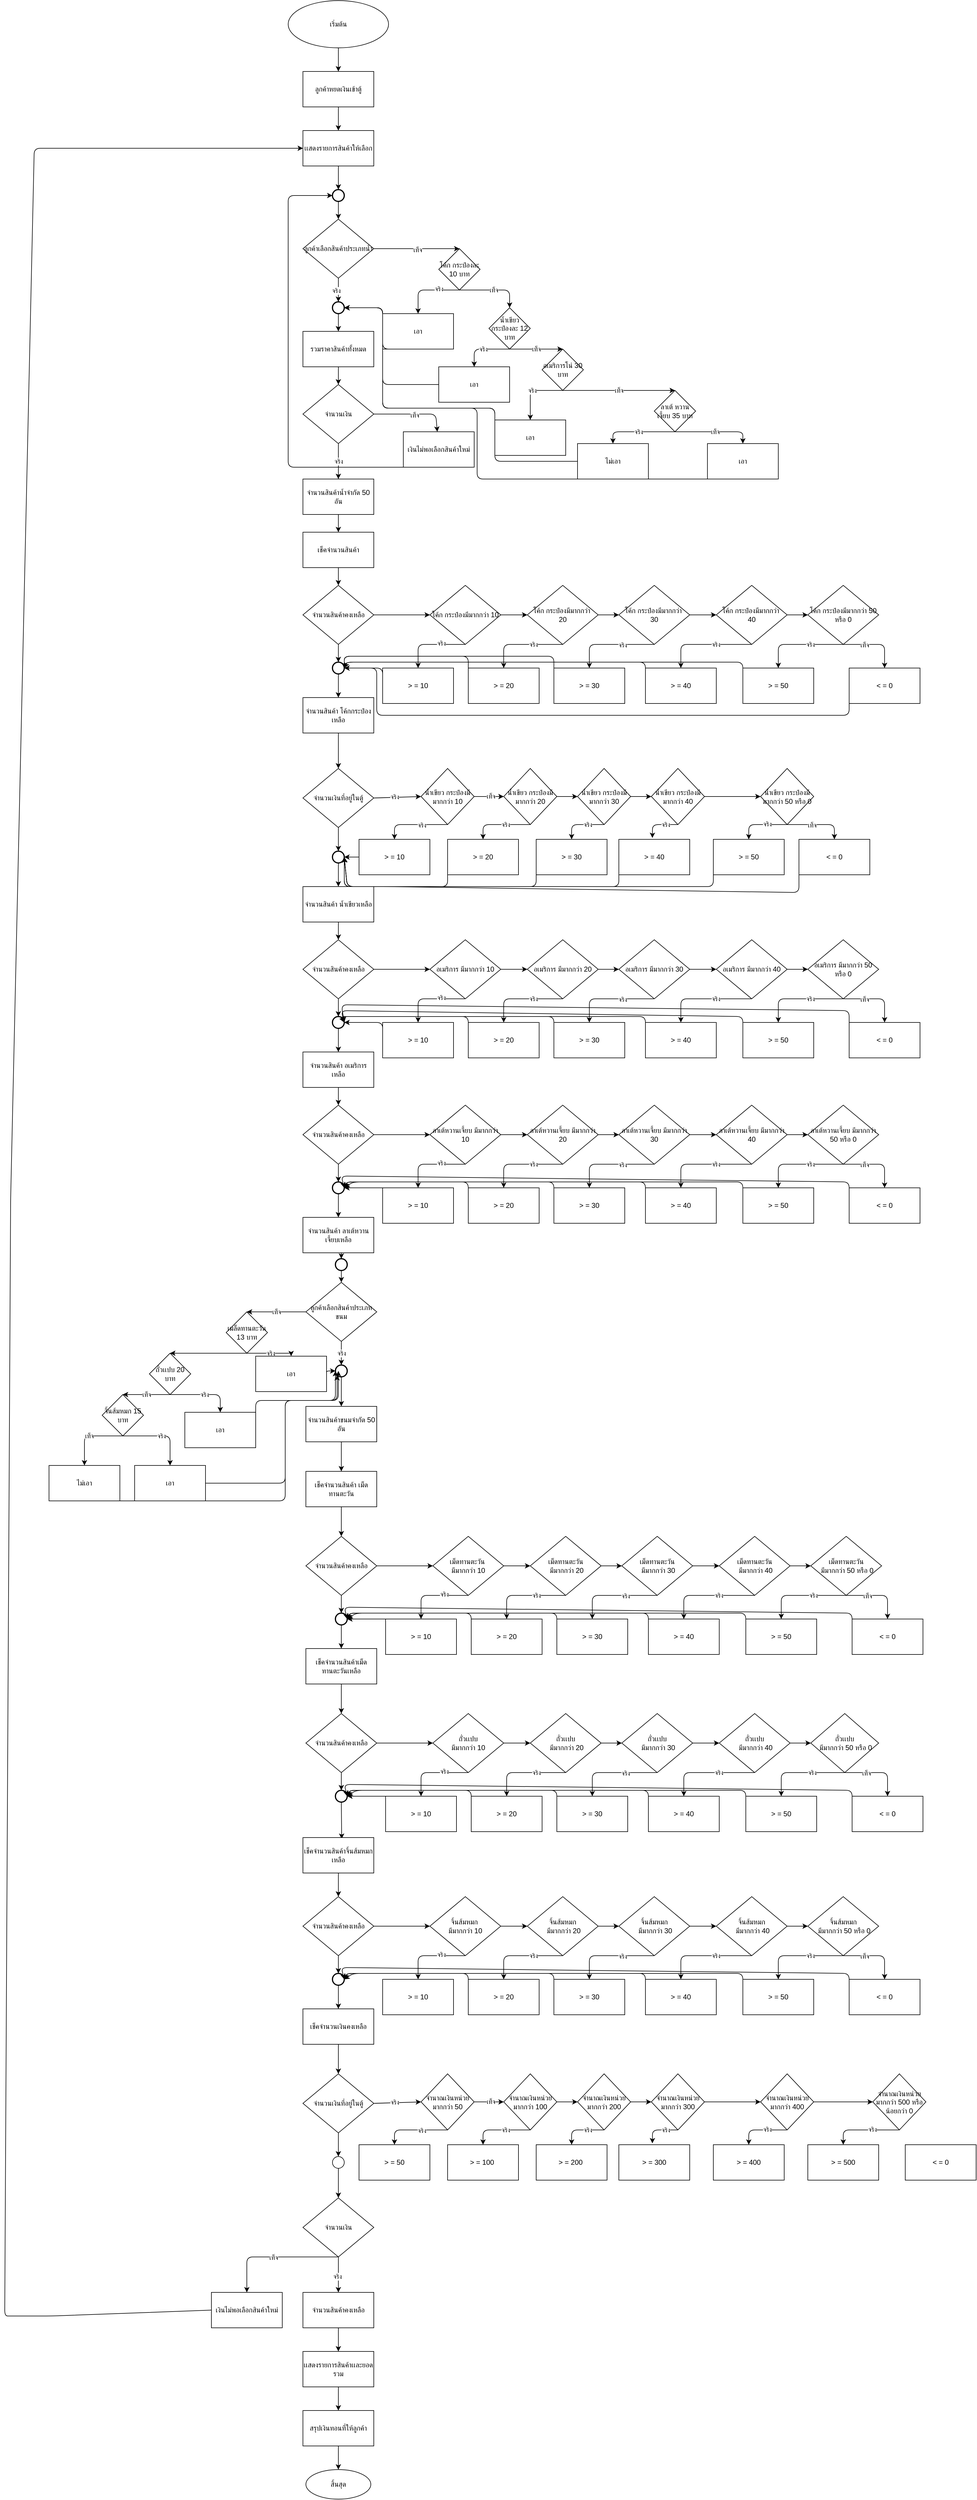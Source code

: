 <mxfile>
    <diagram id="oHQ9gQEO0-ZYp0Lxx6_c" name="Page-1">
        <mxGraphModel dx="1541" dy="1488" grid="1" gridSize="10" guides="1" tooltips="1" connect="1" arrows="1" fold="1" page="1" pageScale="1" pageWidth="850" pageHeight="1100" math="0" shadow="0">
            <root>
                <mxCell id="0"/>
                <mxCell id="1" parent="0"/>
                <mxCell id="46" style="edgeStyle=none;html=1;exitX=0.5;exitY=1;exitDx=0;exitDy=0;" parent="1" source="2" target="3" edge="1">
                    <mxGeometry relative="1" as="geometry"/>
                </mxCell>
                <mxCell id="2" value="เริ่มต้น" style="ellipse;whiteSpace=wrap;html=1;" parent="1" vertex="1">
                    <mxGeometry x="170" y="-10" width="170" height="80" as="geometry"/>
                </mxCell>
                <mxCell id="47" style="edgeStyle=none;html=1;exitX=0.5;exitY=1;exitDx=0;exitDy=0;entryX=0.5;entryY=0;entryDx=0;entryDy=0;" parent="1" source="3" target="4" edge="1">
                    <mxGeometry relative="1" as="geometry"/>
                </mxCell>
                <mxCell id="3" value="ลูกค้าหยดเงินเข้าตู้" style="rounded=0;whiteSpace=wrap;html=1;" parent="1" vertex="1">
                    <mxGeometry x="195" y="110" width="120" height="60" as="geometry"/>
                </mxCell>
                <mxCell id="48" style="edgeStyle=none;html=1;exitX=0.5;exitY=1;exitDx=0;exitDy=0;entryX=0.5;entryY=0;entryDx=0;entryDy=0;entryPerimeter=0;" parent="1" source="4" target="74" edge="1">
                    <mxGeometry relative="1" as="geometry">
                        <mxPoint x="255" y="350" as="targetPoint"/>
                    </mxGeometry>
                </mxCell>
                <mxCell id="4" value="เเสดงรายการสินค้าให้เลือก" style="rounded=0;whiteSpace=wrap;html=1;" parent="1" vertex="1">
                    <mxGeometry x="195" y="210" width="120" height="60" as="geometry"/>
                </mxCell>
                <mxCell id="6" value="ลูกค้าเลือกสินค้าประเภทน้ำ" style="rhombus;whiteSpace=wrap;html=1;" parent="1" vertex="1">
                    <mxGeometry x="195" y="360" width="120" height="100" as="geometry"/>
                </mxCell>
                <mxCell id="7" value="" style="endArrow=classic;html=1;exitX=0.5;exitY=1;exitDx=0;exitDy=0;entryX=0.5;entryY=0;entryDx=0;entryDy=0;entryPerimeter=0;" parent="1" source="6" target="13" edge="1">
                    <mxGeometry width="50" height="50" relative="1" as="geometry">
                        <mxPoint x="260" y="460" as="sourcePoint"/>
                        <mxPoint x="250" y="510" as="targetPoint"/>
                    </mxGeometry>
                </mxCell>
                <mxCell id="8" value="จริง" style="edgeLabel;html=1;align=center;verticalAlign=middle;resizable=0;points=[];" parent="7" vertex="1" connectable="0">
                    <mxGeometry x="0.032" y="-4" relative="1" as="geometry">
                        <mxPoint as="offset"/>
                    </mxGeometry>
                </mxCell>
                <mxCell id="9" value="รวมราคาสินค้าทั้งหมด" style="rounded=0;whiteSpace=wrap;html=1;" parent="1" vertex="1">
                    <mxGeometry x="195" y="550" width="120" height="60" as="geometry"/>
                </mxCell>
                <mxCell id="10" value="" style="endArrow=classic;html=1;exitX=1;exitY=0.5;exitDx=0;exitDy=0;entryX=0.5;entryY=0;entryDx=0;entryDy=0;" parent="1" source="6" target="49" edge="1">
                    <mxGeometry width="50" height="50" relative="1" as="geometry">
                        <mxPoint x="310" y="530" as="sourcePoint"/>
                        <mxPoint x="390" y="500" as="targetPoint"/>
                        <Array as="points">
                            <mxPoint x="390" y="410"/>
                        </Array>
                    </mxGeometry>
                </mxCell>
                <mxCell id="11" value="เท็จ" style="edgeLabel;html=1;align=center;verticalAlign=middle;resizable=0;points=[];" parent="10" vertex="1" connectable="0">
                    <mxGeometry x="0.022" y="-2" relative="1" as="geometry">
                        <mxPoint as="offset"/>
                    </mxGeometry>
                </mxCell>
                <mxCell id="15" style="edgeStyle=none;html=1;exitX=0.5;exitY=1;exitDx=0;exitDy=0;exitPerimeter=0;entryX=0.5;entryY=0;entryDx=0;entryDy=0;" parent="1" source="13" target="9" edge="1">
                    <mxGeometry relative="1" as="geometry"/>
                </mxCell>
                <mxCell id="13" value="" style="strokeWidth=2;html=1;shape=mxgraph.flowchart.start_2;whiteSpace=wrap;" parent="1" vertex="1">
                    <mxGeometry x="245" y="500" width="20" height="20" as="geometry"/>
                </mxCell>
                <mxCell id="19" style="edgeStyle=none;html=1;exitX=0.5;exitY=1;exitDx=0;exitDy=0;entryX=0.5;entryY=0;entryDx=0;entryDy=0;" parent="1" source="9" edge="1">
                    <mxGeometry relative="1" as="geometry">
                        <mxPoint x="255.0" y="640" as="targetPoint"/>
                    </mxGeometry>
                </mxCell>
                <mxCell id="20" value="จำนวนเงิน" style="rhombus;whiteSpace=wrap;html=1;" parent="1" vertex="1">
                    <mxGeometry x="195" y="640" width="120" height="100" as="geometry"/>
                </mxCell>
                <mxCell id="78" style="edgeStyle=none;html=1;exitX=0.5;exitY=1;exitDx=0;exitDy=0;entryX=0.473;entryY=-0.039;entryDx=0;entryDy=0;entryPerimeter=0;" parent="1" source="137" target="139" edge="1">
                    <mxGeometry relative="1" as="geometry">
                        <mxPoint x="770" y="3600" as="targetPoint"/>
                        <mxPoint x="770" y="3580" as="sourcePoint"/>
                        <Array as="points">
                            <mxPoint x="787" y="3595"/>
                        </Array>
                    </mxGeometry>
                </mxCell>
                <mxCell id="150" value="&lt;span style=&quot;color: rgb(0, 0, 0);&quot;&gt;จริง&lt;/span&gt;" style="edgeLabel;html=1;align=center;verticalAlign=middle;resizable=0;points=[];" parent="78" vertex="1" connectable="0">
                    <mxGeometry x="-0.339" relative="1" as="geometry">
                        <mxPoint as="offset"/>
                    </mxGeometry>
                </mxCell>
                <mxCell id="169" style="edgeStyle=none;html=1;exitX=0.5;exitY=1;exitDx=0;exitDy=0;" parent="1" source="21" target="168" edge="1">
                    <mxGeometry relative="1" as="geometry"/>
                </mxCell>
                <mxCell id="21" value="จำนวนสินค้าน้ำจำกัด 50 อัน" style="rounded=0;whiteSpace=wrap;html=1;" parent="1" vertex="1">
                    <mxGeometry x="195" y="800" width="120" height="60" as="geometry"/>
                </mxCell>
                <mxCell id="76" style="edgeStyle=none;html=1;exitX=0.5;exitY=1;exitDx=0;exitDy=0;entryX=0;entryY=0.5;entryDx=0;entryDy=0;entryPerimeter=0;" parent="1" source="23" target="74" edge="1">
                    <mxGeometry relative="1" as="geometry">
                        <mxPoint x="180" y="490" as="targetPoint"/>
                        <Array as="points">
                            <mxPoint x="300" y="780"/>
                            <mxPoint x="170" y="780"/>
                            <mxPoint x="170" y="320"/>
                        </Array>
                    </mxGeometry>
                </mxCell>
                <mxCell id="23" value="เงินไม่พอเลือกสินค้าใหม่" style="rounded=0;whiteSpace=wrap;html=1;" parent="1" vertex="1">
                    <mxGeometry x="365" y="720" width="120" height="60" as="geometry"/>
                </mxCell>
                <mxCell id="25" value="" style="endArrow=classic;html=1;exitX=1;exitY=0.5;exitDx=0;exitDy=0;" parent="1" source="20" target="23" edge="1">
                    <mxGeometry width="50" height="50" relative="1" as="geometry">
                        <mxPoint x="325" y="420" as="sourcePoint"/>
                        <mxPoint x="400" y="570" as="targetPoint"/>
                        <Array as="points">
                            <mxPoint x="420" y="690"/>
                        </Array>
                    </mxGeometry>
                </mxCell>
                <mxCell id="26" value="เท็จ" style="edgeLabel;html=1;align=center;verticalAlign=middle;resizable=0;points=[];" parent="25" vertex="1" connectable="0">
                    <mxGeometry x="0.022" y="-2" relative="1" as="geometry">
                        <mxPoint as="offset"/>
                    </mxGeometry>
                </mxCell>
                <mxCell id="34" value="จริง" style="edgeStyle=none;html=1;exitX=0.5;exitY=1;exitDx=0;exitDy=0;entryX=0.5;entryY=0;entryDx=0;entryDy=0;" parent="1" source="20" target="21" edge="1">
                    <mxGeometry relative="1" as="geometry">
                        <mxPoint x="255" y="820" as="sourcePoint"/>
                    </mxGeometry>
                </mxCell>
                <mxCell id="52" style="edgeStyle=none;html=1;exitX=0.5;exitY=1;exitDx=0;exitDy=0;entryX=0.5;entryY=0;entryDx=0;entryDy=0;" parent="1" source="49" target="51" edge="1">
                    <mxGeometry relative="1" as="geometry">
                        <Array as="points">
                            <mxPoint x="390" y="480"/>
                        </Array>
                    </mxGeometry>
                </mxCell>
                <mxCell id="54" value="จริง" style="edgeLabel;html=1;align=center;verticalAlign=middle;resizable=0;points=[];" parent="52" vertex="1" connectable="0">
                    <mxGeometry x="-0.357" y="-2" relative="1" as="geometry">
                        <mxPoint as="offset"/>
                    </mxGeometry>
                </mxCell>
                <mxCell id="55" value="เท็จ" style="edgeStyle=none;html=1;exitX=0.5;exitY=1;exitDx=0;exitDy=0;entryX=0.5;entryY=0;entryDx=0;entryDy=0;" parent="1" source="49" target="53" edge="1">
                    <mxGeometry relative="1" as="geometry">
                        <Array as="points">
                            <mxPoint x="545" y="480"/>
                        </Array>
                    </mxGeometry>
                </mxCell>
                <mxCell id="49" value="โค้ก กระป๋องละ 10 บาท" style="rhombus;whiteSpace=wrap;html=1;" parent="1" vertex="1">
                    <mxGeometry x="425" y="410" width="70" height="70" as="geometry"/>
                </mxCell>
                <mxCell id="51" value="เอา" style="rounded=0;whiteSpace=wrap;html=1;" parent="1" vertex="1">
                    <mxGeometry x="330" y="520" width="120" height="60" as="geometry"/>
                </mxCell>
                <mxCell id="57" value="จริง" style="edgeStyle=none;html=1;exitX=0.5;exitY=1;exitDx=0;exitDy=0;entryX=0.5;entryY=0;entryDx=0;entryDy=0;" parent="1" source="53" target="56" edge="1">
                    <mxGeometry relative="1" as="geometry">
                        <Array as="points">
                            <mxPoint x="485" y="580"/>
                        </Array>
                    </mxGeometry>
                </mxCell>
                <mxCell id="59" value="เท็จ" style="edgeStyle=none;html=1;exitX=0.5;exitY=1;exitDx=0;exitDy=0;entryX=0.5;entryY=0;entryDx=0;entryDy=0;" parent="1" source="53" target="58" edge="1">
                    <mxGeometry relative="1" as="geometry"/>
                </mxCell>
                <mxCell id="53" value="น้ำเขียว กระป๋องละ 12 บาท" style="rhombus;whiteSpace=wrap;html=1;" parent="1" vertex="1">
                    <mxGeometry x="510" y="510" width="70" height="70" as="geometry"/>
                </mxCell>
                <mxCell id="56" value="เอา" style="rounded=0;whiteSpace=wrap;html=1;" parent="1" vertex="1">
                    <mxGeometry x="425" y="610" width="120" height="60" as="geometry"/>
                </mxCell>
                <mxCell id="61" value="จริง" style="edgeStyle=none;html=1;exitX=0.5;exitY=1;exitDx=0;exitDy=0;entryX=0.5;entryY=0;entryDx=0;entryDy=0;" parent="1" source="58" target="60" edge="1">
                    <mxGeometry relative="1" as="geometry">
                        <Array as="points">
                            <mxPoint x="580" y="650"/>
                        </Array>
                    </mxGeometry>
                </mxCell>
                <mxCell id="63" value="เท็จ" style="edgeStyle=none;html=1;exitX=0.5;exitY=1;exitDx=0;exitDy=0;entryX=0.5;entryY=0;entryDx=0;entryDy=0;" parent="1" source="58" target="64" edge="1">
                    <mxGeometry relative="1" as="geometry">
                        <mxPoint x="700" y="649.714" as="targetPoint"/>
                    </mxGeometry>
                </mxCell>
                <mxCell id="58" value="อเมริการโน่ 30 บาท" style="rhombus;whiteSpace=wrap;html=1;" parent="1" vertex="1">
                    <mxGeometry x="600" y="580" width="70" height="70" as="geometry"/>
                </mxCell>
                <mxCell id="60" value="เอา" style="rounded=0;whiteSpace=wrap;html=1;" parent="1" vertex="1">
                    <mxGeometry x="520" y="700" width="120" height="60" as="geometry"/>
                </mxCell>
                <mxCell id="67" value="จริง" style="edgeStyle=none;html=1;exitX=0.5;exitY=1;exitDx=0;exitDy=0;entryX=0.5;entryY=0;entryDx=0;entryDy=0;" parent="1" source="64" target="66" edge="1">
                    <mxGeometry relative="1" as="geometry">
                        <Array as="points">
                            <mxPoint x="720" y="720"/>
                        </Array>
                    </mxGeometry>
                </mxCell>
                <mxCell id="68" value="เท็จ" style="edgeStyle=none;html=1;exitX=0.5;exitY=1;exitDx=0;exitDy=0;entryX=0.5;entryY=0;entryDx=0;entryDy=0;" parent="1" source="64" target="65" edge="1">
                    <mxGeometry relative="1" as="geometry">
                        <Array as="points">
                            <mxPoint x="940" y="720"/>
                        </Array>
                    </mxGeometry>
                </mxCell>
                <mxCell id="64" value="ลาเต้ หวานเจี้ยบ 35 บาท" style="rhombus;whiteSpace=wrap;html=1;" parent="1" vertex="1">
                    <mxGeometry x="790" y="650" width="70" height="70" as="geometry"/>
                </mxCell>
                <mxCell id="65" value="เอา" style="rounded=0;whiteSpace=wrap;html=1;" parent="1" vertex="1">
                    <mxGeometry x="880" y="740" width="120" height="60" as="geometry"/>
                </mxCell>
                <mxCell id="66" value="ไม่เอา" style="rounded=0;whiteSpace=wrap;html=1;" parent="1" vertex="1">
                    <mxGeometry x="660" y="740" width="120" height="60" as="geometry"/>
                </mxCell>
                <mxCell id="69" style="edgeStyle=none;html=1;exitX=0.5;exitY=1;exitDx=0;exitDy=0;entryX=1;entryY=0.5;entryDx=0;entryDy=0;entryPerimeter=0;" parent="1" source="51" target="13" edge="1">
                    <mxGeometry relative="1" as="geometry">
                        <Array as="points">
                            <mxPoint x="330" y="580"/>
                            <mxPoint x="330" y="510"/>
                        </Array>
                    </mxGeometry>
                </mxCell>
                <mxCell id="70" style="edgeStyle=none;html=1;exitX=0;exitY=0.5;exitDx=0;exitDy=0;entryX=1;entryY=0.5;entryDx=0;entryDy=0;entryPerimeter=0;" parent="1" source="56" target="13" edge="1">
                    <mxGeometry relative="1" as="geometry">
                        <Array as="points">
                            <mxPoint x="330" y="640"/>
                            <mxPoint x="330" y="510"/>
                        </Array>
                    </mxGeometry>
                </mxCell>
                <mxCell id="71" style="edgeStyle=none;html=1;exitX=0;exitY=0.5;exitDx=0;exitDy=0;entryX=1;entryY=0.5;entryDx=0;entryDy=0;entryPerimeter=0;" parent="1" source="60" target="13" edge="1">
                    <mxGeometry relative="1" as="geometry">
                        <Array as="points">
                            <mxPoint x="520" y="680"/>
                            <mxPoint x="330" y="680"/>
                            <mxPoint x="330" y="640"/>
                            <mxPoint x="330" y="510"/>
                        </Array>
                    </mxGeometry>
                </mxCell>
                <mxCell id="72" style="edgeStyle=none;html=1;exitX=0;exitY=0.5;exitDx=0;exitDy=0;entryX=1;entryY=0.5;entryDx=0;entryDy=0;entryPerimeter=0;" parent="1" source="66" target="13" edge="1">
                    <mxGeometry relative="1" as="geometry">
                        <Array as="points">
                            <mxPoint x="520" y="770"/>
                            <mxPoint x="520" y="680"/>
                            <mxPoint x="400" y="680"/>
                            <mxPoint x="330" y="680"/>
                            <mxPoint x="330" y="510"/>
                        </Array>
                    </mxGeometry>
                </mxCell>
                <mxCell id="73" style="edgeStyle=none;html=1;exitX=0.5;exitY=1;exitDx=0;exitDy=0;entryX=1;entryY=0.5;entryDx=0;entryDy=0;entryPerimeter=0;" parent="1" source="65" target="13" edge="1">
                    <mxGeometry relative="1" as="geometry">
                        <Array as="points">
                            <mxPoint x="490" y="800"/>
                            <mxPoint x="490" y="680"/>
                            <mxPoint x="330" y="680"/>
                            <mxPoint x="330" y="510"/>
                        </Array>
                    </mxGeometry>
                </mxCell>
                <mxCell id="75" style="edgeStyle=none;html=1;exitX=0.5;exitY=1;exitDx=0;exitDy=0;exitPerimeter=0;entryX=0.5;entryY=0;entryDx=0;entryDy=0;" parent="1" source="74" target="6" edge="1">
                    <mxGeometry relative="1" as="geometry"/>
                </mxCell>
                <mxCell id="74" value="" style="strokeWidth=2;html=1;shape=mxgraph.flowchart.start_2;whiteSpace=wrap;" parent="1" vertex="1">
                    <mxGeometry x="245" y="310" width="20" height="20" as="geometry"/>
                </mxCell>
                <mxCell id="85" value="เท็จ" style="edgeStyle=none;html=1;exitX=0;exitY=0.5;exitDx=0;exitDy=0;entryX=0.5;entryY=0;entryDx=0;entryDy=0;" parent="1" source="77" target="84" edge="1">
                    <mxGeometry relative="1" as="geometry"/>
                </mxCell>
                <mxCell id="77" value="ลูกค้าเลือกสินค้าประเภทขนม" style="rhombus;whiteSpace=wrap;html=1;" parent="1" vertex="1">
                    <mxGeometry x="200" y="2160" width="120" height="100" as="geometry"/>
                </mxCell>
                <mxCell id="358" style="edgeStyle=none;html=1;exitX=0.5;exitY=1;exitDx=0;exitDy=0;exitPerimeter=0;" edge="1" parent="1" source="79" target="357">
                    <mxGeometry relative="1" as="geometry"/>
                </mxCell>
                <mxCell id="79" value="" style="strokeWidth=2;html=1;shape=mxgraph.flowchart.start_2;whiteSpace=wrap;" parent="1" vertex="1">
                    <mxGeometry x="250" y="2300" width="20" height="20" as="geometry"/>
                </mxCell>
                <mxCell id="81" value="จริง" style="edgeStyle=none;html=1;exitX=0.5;exitY=1;exitDx=0;exitDy=0;entryX=0.5;entryY=0;entryDx=0;entryDy=0;entryPerimeter=0;" parent="1" source="77" target="79" edge="1">
                    <mxGeometry relative="1" as="geometry"/>
                </mxCell>
                <mxCell id="87" value="จริง" style="edgeStyle=none;html=1;exitX=0.5;exitY=1;exitDx=0;exitDy=0;entryX=0.5;entryY=0;entryDx=0;entryDy=0;" parent="1" source="84" target="86" edge="1">
                    <mxGeometry relative="1" as="geometry">
                        <Array as="points">
                            <mxPoint x="175" y="2280"/>
                        </Array>
                    </mxGeometry>
                </mxCell>
                <mxCell id="89" style="edgeStyle=none;html=1;exitX=0.5;exitY=1;exitDx=0;exitDy=0;entryX=0.5;entryY=0;entryDx=0;entryDy=0;" parent="1" source="84" target="88" edge="1">
                    <mxGeometry relative="1" as="geometry"/>
                </mxCell>
                <mxCell id="84" value="เมล็ดทานตะวัน 13 บาท" style="rhombus;whiteSpace=wrap;html=1;" parent="1" vertex="1">
                    <mxGeometry x="65" y="2210" width="70" height="70" as="geometry"/>
                </mxCell>
                <mxCell id="86" value="เอา" style="rounded=0;whiteSpace=wrap;html=1;" parent="1" vertex="1">
                    <mxGeometry x="115" y="2285" width="120" height="60" as="geometry"/>
                </mxCell>
                <mxCell id="91" value="จริง" style="edgeStyle=none;html=1;exitX=0.5;exitY=1;exitDx=0;exitDy=0;entryX=0.5;entryY=0;entryDx=0;entryDy=0;" parent="1" source="88" target="90" edge="1">
                    <mxGeometry relative="1" as="geometry">
                        <Array as="points">
                            <mxPoint x="55" y="2350"/>
                        </Array>
                    </mxGeometry>
                </mxCell>
                <mxCell id="93" value="เท็จ" style="edgeStyle=none;html=1;exitX=0.5;exitY=1;exitDx=0;exitDy=0;entryX=0.5;entryY=0;entryDx=0;entryDy=0;" parent="1" source="88" target="92" edge="1">
                    <mxGeometry relative="1" as="geometry"/>
                </mxCell>
                <mxCell id="88" value="ถั่วเเปบ 20 บาท" style="rhombus;whiteSpace=wrap;html=1;" parent="1" vertex="1">
                    <mxGeometry x="-65" y="2280" width="70" height="70" as="geometry"/>
                </mxCell>
                <mxCell id="90" value="เอา" style="rounded=0;whiteSpace=wrap;html=1;" parent="1" vertex="1">
                    <mxGeometry x="-5" y="2380" width="120" height="60" as="geometry"/>
                </mxCell>
                <mxCell id="96" value="จริง" style="edgeStyle=none;html=1;exitX=0.5;exitY=1;exitDx=0;exitDy=0;entryX=0.5;entryY=0;entryDx=0;entryDy=0;" parent="1" source="92" target="94" edge="1">
                    <mxGeometry relative="1" as="geometry">
                        <Array as="points">
                            <mxPoint x="-30" y="2420"/>
                        </Array>
                    </mxGeometry>
                </mxCell>
                <mxCell id="98" value="เท็จ" style="edgeStyle=none;html=1;exitX=0.5;exitY=1;exitDx=0;exitDy=0;entryX=0.5;entryY=0;entryDx=0;entryDy=0;" parent="1" source="92" target="97" edge="1">
                    <mxGeometry relative="1" as="geometry">
                        <Array as="points">
                            <mxPoint x="-175" y="2420"/>
                        </Array>
                    </mxGeometry>
                </mxCell>
                <mxCell id="92" value="จิ้นส้มหมก 15 บาท" style="rhombus;whiteSpace=wrap;html=1;" parent="1" vertex="1">
                    <mxGeometry x="-145" y="2350" width="70" height="70" as="geometry"/>
                </mxCell>
                <mxCell id="94" value="เอา" style="rounded=0;whiteSpace=wrap;html=1;" parent="1" vertex="1">
                    <mxGeometry x="-90" y="2470" width="120" height="60" as="geometry"/>
                </mxCell>
                <mxCell id="102" style="edgeStyle=none;html=1;exitX=0.5;exitY=1;exitDx=0;exitDy=0;" parent="1" source="97" edge="1">
                    <mxGeometry relative="1" as="geometry">
                        <mxPoint x="255" y="2310" as="targetPoint"/>
                        <Array as="points">
                            <mxPoint x="165" y="2530"/>
                            <mxPoint x="165" y="2360"/>
                            <mxPoint x="255" y="2360"/>
                        </Array>
                    </mxGeometry>
                </mxCell>
                <mxCell id="97" value="ไม่เอา" style="rounded=0;whiteSpace=wrap;html=1;" parent="1" vertex="1">
                    <mxGeometry x="-235" y="2470" width="120" height="60" as="geometry"/>
                </mxCell>
                <mxCell id="99" style="edgeStyle=none;html=1;exitX=1;exitY=0.5;exitDx=0;exitDy=0;entryX=0;entryY=0.5;entryDx=0;entryDy=0;entryPerimeter=0;" parent="1" source="86" target="79" edge="1">
                    <mxGeometry relative="1" as="geometry">
                        <Array as="points">
                            <mxPoint x="235" y="2310"/>
                        </Array>
                    </mxGeometry>
                </mxCell>
                <mxCell id="100" style="edgeStyle=none;html=1;exitX=1;exitY=0.5;exitDx=0;exitDy=0;entryX=0;entryY=0.5;entryDx=0;entryDy=0;entryPerimeter=0;" parent="1" source="90" target="79" edge="1">
                    <mxGeometry relative="1" as="geometry">
                        <Array as="points">
                            <mxPoint x="115" y="2360"/>
                            <mxPoint x="250" y="2360"/>
                        </Array>
                    </mxGeometry>
                </mxCell>
                <mxCell id="101" style="edgeStyle=none;html=1;exitX=1;exitY=0.5;exitDx=0;exitDy=0;entryX=0.145;entryY=0.855;entryDx=0;entryDy=0;entryPerimeter=0;" parent="1" source="94" target="79" edge="1">
                    <mxGeometry relative="1" as="geometry">
                        <Array as="points">
                            <mxPoint x="165" y="2500"/>
                            <mxPoint x="165" y="2360"/>
                            <mxPoint x="253" y="2360"/>
                        </Array>
                    </mxGeometry>
                </mxCell>
                <mxCell id="106" style="edgeStyle=none;html=1;exitX=0.5;exitY=1;exitDx=0;exitDy=0;exitPerimeter=0;entryX=0.5;entryY=0;entryDx=0;entryDy=0;" parent="1" source="105" target="77" edge="1">
                    <mxGeometry relative="1" as="geometry"/>
                </mxCell>
                <mxCell id="105" value="" style="strokeWidth=2;html=1;shape=mxgraph.flowchart.start_2;whiteSpace=wrap;" parent="1" vertex="1">
                    <mxGeometry x="250" y="2120" width="20" height="20" as="geometry"/>
                </mxCell>
                <mxCell id="492" style="edgeStyle=none;html=1;exitX=0.5;exitY=1;exitDx=0;exitDy=0;entryX=0.5;entryY=0;entryDx=0;entryDy=0;" edge="1" parent="1" source="113" target="491">
                    <mxGeometry relative="1" as="geometry"/>
                </mxCell>
                <mxCell id="113" value="จำนวนเงินที่อยู่ในตู้" style="rhombus;whiteSpace=wrap;html=1;" parent="1" vertex="1">
                    <mxGeometry x="195" y="3500" width="120" height="100" as="geometry"/>
                </mxCell>
                <mxCell id="115" value="จำนาณเงินหน่วยมากกว่า 50" style="rhombus;whiteSpace=wrap;html=1;" parent="1" vertex="1">
                    <mxGeometry x="395" y="3500" width="90" height="95" as="geometry"/>
                </mxCell>
                <mxCell id="116" value="" style="endArrow=classic;html=1;entryX=0;entryY=0.5;entryDx=0;entryDy=0;exitX=1;exitY=0.5;exitDx=0;exitDy=0;" parent="1" source="113" target="115" edge="1">
                    <mxGeometry width="50" height="50" relative="1" as="geometry">
                        <mxPoint x="270" y="3640" as="sourcePoint"/>
                        <mxPoint x="320" y="3590" as="targetPoint"/>
                    </mxGeometry>
                </mxCell>
                <mxCell id="117" value="จริง" style="edgeLabel;html=1;align=center;verticalAlign=middle;resizable=0;points=[];" parent="116" vertex="1" connectable="0">
                    <mxGeometry x="-0.14" y="1" relative="1" as="geometry">
                        <mxPoint as="offset"/>
                    </mxGeometry>
                </mxCell>
                <mxCell id="118" value="&amp;gt; = 50" style="rounded=0;whiteSpace=wrap;html=1;" parent="1" vertex="1">
                    <mxGeometry x="290" y="3620" width="120" height="60" as="geometry"/>
                </mxCell>
                <mxCell id="119" value="" style="endArrow=classic;html=1;exitX=0.5;exitY=1;exitDx=0;exitDy=0;entryX=0.5;entryY=0;entryDx=0;entryDy=0;" parent="1" source="115" target="118" edge="1">
                    <mxGeometry width="50" height="50" relative="1" as="geometry">
                        <mxPoint x="330" y="3620" as="sourcePoint"/>
                        <mxPoint x="380" y="3570" as="targetPoint"/>
                        <Array as="points">
                            <mxPoint x="350" y="3595"/>
                        </Array>
                    </mxGeometry>
                </mxCell>
                <mxCell id="123" value="จริง" style="edgeLabel;html=1;align=center;verticalAlign=middle;resizable=0;points=[];" parent="119" vertex="1" connectable="0">
                    <mxGeometry x="-0.232" y="1" relative="1" as="geometry">
                        <mxPoint as="offset"/>
                    </mxGeometry>
                </mxCell>
                <mxCell id="124" value="จำนาณเงินหน่วยมากกว่า 100" style="rhombus;whiteSpace=wrap;html=1;" parent="1" vertex="1">
                    <mxGeometry x="535" y="3500" width="90" height="95" as="geometry"/>
                </mxCell>
                <mxCell id="125" value="" style="endArrow=classic;html=1;entryX=0;entryY=0.5;entryDx=0;entryDy=0;exitX=1;exitY=0.5;exitDx=0;exitDy=0;" parent="1" source="115" target="124" edge="1">
                    <mxGeometry width="50" height="50" relative="1" as="geometry">
                        <mxPoint x="440" y="3650" as="sourcePoint"/>
                        <mxPoint x="490" y="3600" as="targetPoint"/>
                    </mxGeometry>
                </mxCell>
                <mxCell id="126" value="เท็จ" style="edgeLabel;html=1;align=center;verticalAlign=middle;resizable=0;points=[];" parent="125" vertex="1" connectable="0">
                    <mxGeometry x="0.096" y="1" relative="1" as="geometry">
                        <mxPoint as="offset"/>
                    </mxGeometry>
                </mxCell>
                <mxCell id="127" value="&amp;gt; = 100&amp;nbsp;" style="rounded=0;whiteSpace=wrap;html=1;" parent="1" vertex="1">
                    <mxGeometry x="440" y="3620" width="120" height="60" as="geometry"/>
                </mxCell>
                <mxCell id="128" value="" style="endArrow=classic;html=1;exitX=0.5;exitY=1;exitDx=0;exitDy=0;entryX=0.5;entryY=0;entryDx=0;entryDy=0;" parent="1" source="124" target="127" edge="1">
                    <mxGeometry width="50" height="50" relative="1" as="geometry">
                        <mxPoint x="510" y="3630" as="sourcePoint"/>
                        <mxPoint x="560" y="3580" as="targetPoint"/>
                        <Array as="points">
                            <mxPoint x="500" y="3595"/>
                        </Array>
                    </mxGeometry>
                </mxCell>
                <mxCell id="129" value="จริง" style="edgeLabel;html=1;align=center;verticalAlign=middle;resizable=0;points=[];" parent="128" vertex="1" connectable="0">
                    <mxGeometry x="-0.195" relative="1" as="geometry">
                        <mxPoint as="offset"/>
                    </mxGeometry>
                </mxCell>
                <mxCell id="130" value="จำนาณเงินหน่วยมากกว่า 200" style="rhombus;whiteSpace=wrap;html=1;" parent="1" vertex="1">
                    <mxGeometry x="660" y="3500" width="90" height="95" as="geometry"/>
                </mxCell>
                <mxCell id="131" value="" style="endArrow=classic;html=1;entryX=0;entryY=0.5;entryDx=0;entryDy=0;exitX=1;exitY=0.5;exitDx=0;exitDy=0;" parent="1" source="124" target="130" edge="1">
                    <mxGeometry width="50" height="50" relative="1" as="geometry">
                        <mxPoint x="570" y="3650" as="sourcePoint"/>
                        <mxPoint x="620" y="3600" as="targetPoint"/>
                    </mxGeometry>
                </mxCell>
                <mxCell id="133" value="&amp;gt; = 200&amp;nbsp;" style="rounded=0;whiteSpace=wrap;html=1;" parent="1" vertex="1">
                    <mxGeometry x="590" y="3620" width="120" height="60" as="geometry"/>
                </mxCell>
                <mxCell id="136" value="" style="endArrow=classic;html=1;entryX=0.5;entryY=0;entryDx=0;entryDy=0;exitX=0.5;exitY=1;exitDx=0;exitDy=0;" parent="1" source="130" target="133" edge="1">
                    <mxGeometry width="50" height="50" relative="1" as="geometry">
                        <mxPoint x="610" y="3610" as="sourcePoint"/>
                        <mxPoint x="660" y="3560" as="targetPoint"/>
                        <Array as="points">
                            <mxPoint x="650" y="3595"/>
                        </Array>
                    </mxGeometry>
                </mxCell>
                <mxCell id="149" value="จริง" style="edgeLabel;html=1;align=center;verticalAlign=middle;resizable=0;points=[];" parent="136" vertex="1" connectable="0">
                    <mxGeometry x="-0.304" relative="1" as="geometry">
                        <mxPoint as="offset"/>
                    </mxGeometry>
                </mxCell>
                <mxCell id="137" value="จำนาณเงินหน่วยมากกว่า 300" style="rhombus;whiteSpace=wrap;html=1;" parent="1" vertex="1">
                    <mxGeometry x="785" y="3500" width="90" height="95" as="geometry"/>
                </mxCell>
                <mxCell id="138" value="" style="endArrow=classic;html=1;entryX=0;entryY=0.5;entryDx=0;entryDy=0;exitX=1;exitY=0.5;exitDx=0;exitDy=0;" parent="1" source="130" target="137" edge="1">
                    <mxGeometry width="50" height="50" relative="1" as="geometry">
                        <mxPoint x="770" y="3580" as="sourcePoint"/>
                        <mxPoint x="820" y="3530" as="targetPoint"/>
                    </mxGeometry>
                </mxCell>
                <mxCell id="139" value="&amp;gt; = 300" style="rounded=0;whiteSpace=wrap;html=1;" parent="1" vertex="1">
                    <mxGeometry x="730" y="3620" width="120" height="60" as="geometry"/>
                </mxCell>
                <mxCell id="140" value="จำนาณเงินหน่วยมากกว่า 400" style="rhombus;whiteSpace=wrap;html=1;" parent="1" vertex="1">
                    <mxGeometry x="970" y="3500" width="90" height="95" as="geometry"/>
                </mxCell>
                <mxCell id="141" value="" style="endArrow=classic;html=1;entryX=0;entryY=0.5;entryDx=0;entryDy=0;exitX=1;exitY=0.5;exitDx=0;exitDy=0;" parent="1" source="137" target="140" edge="1">
                    <mxGeometry width="50" height="50" relative="1" as="geometry">
                        <mxPoint x="890" y="3600" as="sourcePoint"/>
                        <mxPoint x="940" y="3550" as="targetPoint"/>
                    </mxGeometry>
                </mxCell>
                <mxCell id="142" value="&amp;gt; = 400" style="rounded=0;whiteSpace=wrap;html=1;" parent="1" vertex="1">
                    <mxGeometry x="890" y="3620" width="120" height="60" as="geometry"/>
                </mxCell>
                <mxCell id="143" value="" style="endArrow=classic;html=1;entryX=0.5;entryY=0;entryDx=0;entryDy=0;exitX=0.5;exitY=1;exitDx=0;exitDy=0;" parent="1" source="140" target="142" edge="1">
                    <mxGeometry width="50" height="50" relative="1" as="geometry">
                        <mxPoint x="960" y="3610" as="sourcePoint"/>
                        <mxPoint x="1010" y="3560" as="targetPoint"/>
                        <Array as="points">
                            <mxPoint x="950" y="3595"/>
                        </Array>
                    </mxGeometry>
                </mxCell>
                <mxCell id="151" value="&lt;span style=&quot;color: rgb(0, 0, 0);&quot;&gt;จริง&lt;/span&gt;" style="edgeLabel;html=1;align=center;verticalAlign=middle;resizable=0;points=[];" parent="143" vertex="1" connectable="0">
                    <mxGeometry x="-0.248" y="-1" relative="1" as="geometry">
                        <mxPoint as="offset"/>
                    </mxGeometry>
                </mxCell>
                <mxCell id="147" style="edgeStyle=none;html=1;exitX=0.5;exitY=1;exitDx=0;exitDy=0;entryX=0.5;entryY=0;entryDx=0;entryDy=0;" parent="1" source="144" target="145" edge="1">
                    <mxGeometry relative="1" as="geometry">
                        <Array as="points">
                            <mxPoint x="1110" y="3595"/>
                        </Array>
                    </mxGeometry>
                </mxCell>
                <mxCell id="152" value="&lt;span style=&quot;color: rgb(0, 0, 0);&quot;&gt;จริง&lt;/span&gt;" style="edgeLabel;html=1;align=center;verticalAlign=middle;resizable=0;points=[];" parent="147" vertex="1" connectable="0">
                    <mxGeometry x="-0.223" y="-1" relative="1" as="geometry">
                        <mxPoint as="offset"/>
                    </mxGeometry>
                </mxCell>
                <mxCell id="144" value="จำนาณเงินหน่วยมากกว่า 500 หรือน้อยกว่า 0" style="rhombus;whiteSpace=wrap;html=1;" parent="1" vertex="1">
                    <mxGeometry x="1160" y="3500" width="90" height="95" as="geometry"/>
                </mxCell>
                <mxCell id="145" value="&amp;gt; = 500" style="rounded=0;whiteSpace=wrap;html=1;" parent="1" vertex="1">
                    <mxGeometry x="1050" y="3620" width="120" height="60" as="geometry"/>
                </mxCell>
                <mxCell id="146" value="" style="endArrow=classic;html=1;entryX=0;entryY=0.5;entryDx=0;entryDy=0;exitX=1;exitY=0.5;exitDx=0;exitDy=0;" parent="1" source="140" target="144" edge="1">
                    <mxGeometry width="50" height="50" relative="1" as="geometry">
                        <mxPoint x="1130" y="3620" as="sourcePoint"/>
                        <mxPoint x="1180" y="3570" as="targetPoint"/>
                    </mxGeometry>
                </mxCell>
                <mxCell id="165" style="edgeStyle=none;html=1;exitX=1;exitY=0.5;exitDx=0;exitDy=0;" parent="1" source="160" target="162" edge="1">
                    <mxGeometry relative="1" as="geometry"/>
                </mxCell>
                <mxCell id="160" value="จำนวนสินค้าคงเหลือ" style="rhombus;whiteSpace=wrap;html=1;" parent="1" vertex="1">
                    <mxGeometry x="195" y="980" width="120" height="100" as="geometry"/>
                </mxCell>
                <mxCell id="166" style="edgeStyle=none;html=1;exitX=0.5;exitY=1;exitDx=0;exitDy=0;entryX=0.5;entryY=0;entryDx=0;entryDy=0;" parent="1" source="162" target="164" edge="1">
                    <mxGeometry relative="1" as="geometry">
                        <Array as="points">
                            <mxPoint x="390" y="1080"/>
                        </Array>
                    </mxGeometry>
                </mxCell>
                <mxCell id="167" value="จริง" style="edgeLabel;html=1;align=center;verticalAlign=middle;resizable=0;points=[];" parent="166" vertex="1" connectable="0">
                    <mxGeometry x="-0.308" y="-2" relative="1" as="geometry">
                        <mxPoint as="offset"/>
                    </mxGeometry>
                </mxCell>
                <mxCell id="172" style="edgeStyle=none;html=1;exitX=1;exitY=0.5;exitDx=0;exitDy=0;entryX=0;entryY=0.5;entryDx=0;entryDy=0;" parent="1" source="162" target="170" edge="1">
                    <mxGeometry relative="1" as="geometry"/>
                </mxCell>
                <mxCell id="162" value="โค้ก กระป๋องมีมากกว่า 10" style="rhombus;whiteSpace=wrap;html=1;" parent="1" vertex="1">
                    <mxGeometry x="410" y="980" width="120" height="100" as="geometry"/>
                </mxCell>
                <mxCell id="164" value="&amp;gt; = 10" style="rounded=0;whiteSpace=wrap;html=1;" parent="1" vertex="1">
                    <mxGeometry x="330" y="1120" width="120" height="60" as="geometry"/>
                </mxCell>
                <mxCell id="203" style="edgeStyle=none;html=1;exitX=0.5;exitY=1;exitDx=0;exitDy=0;entryX=0.5;entryY=0;entryDx=0;entryDy=0;" parent="1" source="168" target="160" edge="1">
                    <mxGeometry relative="1" as="geometry"/>
                </mxCell>
                <mxCell id="168" value="เช็คจำนวนสินค้า" style="rounded=0;whiteSpace=wrap;html=1;" parent="1" vertex="1">
                    <mxGeometry x="195" y="890" width="120" height="60" as="geometry"/>
                </mxCell>
                <mxCell id="182" style="edgeStyle=none;html=1;exitX=1;exitY=0.5;exitDx=0;exitDy=0;entryX=0;entryY=0.5;entryDx=0;entryDy=0;" parent="1" source="170" target="175" edge="1">
                    <mxGeometry relative="1" as="geometry"/>
                </mxCell>
                <mxCell id="185" style="edgeStyle=none;html=1;exitX=0.5;exitY=1;exitDx=0;exitDy=0;entryX=0.5;entryY=0;entryDx=0;entryDy=0;" parent="1" source="170" target="184" edge="1">
                    <mxGeometry relative="1" as="geometry">
                        <Array as="points">
                            <mxPoint x="535" y="1080"/>
                        </Array>
                    </mxGeometry>
                </mxCell>
                <mxCell id="186" value="จริง" style="edgeLabel;html=1;align=center;verticalAlign=middle;resizable=0;points=[];" parent="185" vertex="1" connectable="0">
                    <mxGeometry x="-0.282" relative="1" as="geometry">
                        <mxPoint as="offset"/>
                    </mxGeometry>
                </mxCell>
                <mxCell id="170" value="โค้ก กระป๋องมีมากกว่า&amp;nbsp;&lt;div&gt;20&lt;/div&gt;" style="rhombus;whiteSpace=wrap;html=1;" parent="1" vertex="1">
                    <mxGeometry x="575" y="980" width="120" height="100" as="geometry"/>
                </mxCell>
                <mxCell id="174" style="edgeStyle=none;html=1;exitX=1;exitY=0.5;exitDx=0;exitDy=0;entryX=0;entryY=0.5;entryDx=0;entryDy=0;" parent="1" source="175" target="176" edge="1">
                    <mxGeometry relative="1" as="geometry"/>
                </mxCell>
                <mxCell id="188" style="edgeStyle=none;html=1;exitX=0.5;exitY=1;exitDx=0;exitDy=0;entryX=0.5;entryY=0;entryDx=0;entryDy=0;" parent="1" source="175" target="187" edge="1">
                    <mxGeometry relative="1" as="geometry">
                        <Array as="points">
                            <mxPoint x="680" y="1080"/>
                        </Array>
                    </mxGeometry>
                </mxCell>
                <mxCell id="189" value="จริง" style="edgeLabel;html=1;align=center;verticalAlign=middle;resizable=0;points=[];" parent="188" vertex="1" connectable="0">
                    <mxGeometry x="-0.271" y="1" relative="1" as="geometry">
                        <mxPoint as="offset"/>
                    </mxGeometry>
                </mxCell>
                <mxCell id="175" value="โค้ก กระป๋องมีมากกว่า&amp;nbsp;&lt;div&gt;30&lt;/div&gt;" style="rhombus;whiteSpace=wrap;html=1;" parent="1" vertex="1">
                    <mxGeometry x="730" y="980" width="120" height="100" as="geometry"/>
                </mxCell>
                <mxCell id="183" style="edgeStyle=none;html=1;exitX=1;exitY=0.5;exitDx=0;exitDy=0;entryX=0;entryY=0.5;entryDx=0;entryDy=0;" parent="1" source="176" target="179" edge="1">
                    <mxGeometry relative="1" as="geometry"/>
                </mxCell>
                <mxCell id="191" style="edgeStyle=none;html=1;exitX=0.5;exitY=1;exitDx=0;exitDy=0;entryX=0.5;entryY=0;entryDx=0;entryDy=0;" parent="1" source="176" target="190" edge="1">
                    <mxGeometry relative="1" as="geometry">
                        <Array as="points">
                            <mxPoint x="835" y="1080"/>
                        </Array>
                    </mxGeometry>
                </mxCell>
                <mxCell id="192" value="จริง" style="edgeLabel;html=1;align=center;verticalAlign=middle;resizable=0;points=[];" parent="191" vertex="1" connectable="0">
                    <mxGeometry x="-0.237" relative="1" as="geometry">
                        <mxPoint as="offset"/>
                    </mxGeometry>
                </mxCell>
                <mxCell id="176" value="โค้ก กระป๋องมีมากกว่า&amp;nbsp;&lt;div&gt;40&lt;/div&gt;" style="rhombus;whiteSpace=wrap;html=1;" parent="1" vertex="1">
                    <mxGeometry x="895" y="980" width="120" height="100" as="geometry"/>
                </mxCell>
                <mxCell id="194" style="edgeStyle=none;html=1;exitX=0.5;exitY=1;exitDx=0;exitDy=0;entryX=0.5;entryY=0;entryDx=0;entryDy=0;" parent="1" source="179" target="193" edge="1">
                    <mxGeometry relative="1" as="geometry">
                        <Array as="points">
                            <mxPoint x="1000" y="1080"/>
                        </Array>
                    </mxGeometry>
                </mxCell>
                <mxCell id="195" value="จริง" style="edgeLabel;html=1;align=center;verticalAlign=middle;resizable=0;points=[];" parent="194" vertex="1" connectable="0">
                    <mxGeometry x="-0.245" relative="1" as="geometry">
                        <mxPoint as="offset"/>
                    </mxGeometry>
                </mxCell>
                <mxCell id="201" style="edgeStyle=none;html=1;exitX=0.5;exitY=1;exitDx=0;exitDy=0;entryX=0.5;entryY=0;entryDx=0;entryDy=0;" parent="1" source="179" target="200" edge="1">
                    <mxGeometry relative="1" as="geometry">
                        <Array as="points">
                            <mxPoint x="1180" y="1080"/>
                        </Array>
                    </mxGeometry>
                </mxCell>
                <mxCell id="202" value="เท็จ" style="edgeLabel;html=1;align=center;verticalAlign=middle;resizable=0;points=[];" parent="201" vertex="1" connectable="0">
                    <mxGeometry x="-0.348" y="-1" relative="1" as="geometry">
                        <mxPoint as="offset"/>
                    </mxGeometry>
                </mxCell>
                <mxCell id="179" value="โค้ก กระป๋องมีมากกว่า 50 หรือ 0" style="rhombus;whiteSpace=wrap;html=1;" parent="1" vertex="1">
                    <mxGeometry x="1050" y="980" width="120" height="100" as="geometry"/>
                </mxCell>
                <mxCell id="184" value="&amp;gt; = 20" style="rounded=0;whiteSpace=wrap;html=1;" parent="1" vertex="1">
                    <mxGeometry x="475" y="1120" width="120" height="60" as="geometry"/>
                </mxCell>
                <mxCell id="187" value="&amp;gt; = 30" style="rounded=0;whiteSpace=wrap;html=1;" parent="1" vertex="1">
                    <mxGeometry x="620" y="1120" width="120" height="60" as="geometry"/>
                </mxCell>
                <mxCell id="190" value="&amp;gt; = 40" style="rounded=0;whiteSpace=wrap;html=1;" parent="1" vertex="1">
                    <mxGeometry x="775" y="1120" width="120" height="60" as="geometry"/>
                </mxCell>
                <mxCell id="193" value="&amp;gt; = 50" style="rounded=0;whiteSpace=wrap;html=1;" parent="1" vertex="1">
                    <mxGeometry x="940" y="1120" width="120" height="60" as="geometry"/>
                </mxCell>
                <mxCell id="200" value="&amp;lt; = 0" style="rounded=0;whiteSpace=wrap;html=1;" parent="1" vertex="1">
                    <mxGeometry x="1120" y="1120" width="120" height="60" as="geometry"/>
                </mxCell>
                <mxCell id="205" value="&amp;lt; = 0" style="rounded=0;whiteSpace=wrap;html=1;" parent="1" vertex="1">
                    <mxGeometry x="1215" y="3620" width="120" height="60" as="geometry"/>
                </mxCell>
                <mxCell id="206" style="edgeStyle=none;html=1;exitX=0.5;exitY=1;exitDx=0;exitDy=0;entryX=0.473;entryY=-0.039;entryDx=0;entryDy=0;entryPerimeter=0;" parent="1" source="226" target="228" edge="1">
                    <mxGeometry relative="1" as="geometry">
                        <mxPoint x="770" y="1390" as="targetPoint"/>
                        <mxPoint x="770" y="1370" as="sourcePoint"/>
                        <Array as="points">
                            <mxPoint x="787" y="1385"/>
                        </Array>
                    </mxGeometry>
                </mxCell>
                <mxCell id="207" value="&lt;span style=&quot;color: rgb(0, 0, 0);&quot;&gt;จริง&lt;/span&gt;" style="edgeLabel;html=1;align=center;verticalAlign=middle;resizable=0;points=[];" parent="206" vertex="1" connectable="0">
                    <mxGeometry x="-0.339" relative="1" as="geometry">
                        <mxPoint as="offset"/>
                    </mxGeometry>
                </mxCell>
                <mxCell id="208" value="จำนวนเงินที่อยู่ในตู้" style="rhombus;whiteSpace=wrap;html=1;" parent="1" vertex="1">
                    <mxGeometry x="195" y="1290" width="120" height="100" as="geometry"/>
                </mxCell>
                <mxCell id="209" value="&lt;span style=&quot;color: rgb(0, 0, 0);&quot;&gt;น้ำเขียว กระป๋องมีมากกว่า 10&lt;/span&gt;" style="rhombus;whiteSpace=wrap;html=1;" parent="1" vertex="1">
                    <mxGeometry x="395" y="1290" width="90" height="95" as="geometry"/>
                </mxCell>
                <mxCell id="210" value="" style="endArrow=classic;html=1;entryX=0;entryY=0.5;entryDx=0;entryDy=0;exitX=1;exitY=0.5;exitDx=0;exitDy=0;" parent="1" source="208" target="209" edge="1">
                    <mxGeometry width="50" height="50" relative="1" as="geometry">
                        <mxPoint x="270" y="1430" as="sourcePoint"/>
                        <mxPoint x="320" y="1380" as="targetPoint"/>
                    </mxGeometry>
                </mxCell>
                <mxCell id="211" value="จริง" style="edgeLabel;html=1;align=center;verticalAlign=middle;resizable=0;points=[];" parent="210" vertex="1" connectable="0">
                    <mxGeometry x="-0.14" y="1" relative="1" as="geometry">
                        <mxPoint as="offset"/>
                    </mxGeometry>
                </mxCell>
                <mxCell id="212" value="&amp;gt; = 10" style="rounded=0;whiteSpace=wrap;html=1;" parent="1" vertex="1">
                    <mxGeometry x="290" y="1410" width="120" height="60" as="geometry"/>
                </mxCell>
                <mxCell id="213" value="" style="endArrow=classic;html=1;exitX=0.5;exitY=1;exitDx=0;exitDy=0;entryX=0.5;entryY=0;entryDx=0;entryDy=0;" parent="1" source="209" target="212" edge="1">
                    <mxGeometry width="50" height="50" relative="1" as="geometry">
                        <mxPoint x="330" y="1410" as="sourcePoint"/>
                        <mxPoint x="380" y="1360" as="targetPoint"/>
                        <Array as="points">
                            <mxPoint x="350" y="1385"/>
                        </Array>
                    </mxGeometry>
                </mxCell>
                <mxCell id="214" value="จริง" style="edgeLabel;html=1;align=center;verticalAlign=middle;resizable=0;points=[];" parent="213" vertex="1" connectable="0">
                    <mxGeometry x="-0.232" y="1" relative="1" as="geometry">
                        <mxPoint as="offset"/>
                    </mxGeometry>
                </mxCell>
                <mxCell id="215" value="&lt;span style=&quot;color: rgb(0, 0, 0);&quot;&gt;น้ำเขียว กระป๋องมีมากกว่า 20&lt;/span&gt;" style="rhombus;whiteSpace=wrap;html=1;" parent="1" vertex="1">
                    <mxGeometry x="535" y="1290" width="90" height="95" as="geometry"/>
                </mxCell>
                <mxCell id="216" value="" style="endArrow=classic;html=1;entryX=0;entryY=0.5;entryDx=0;entryDy=0;exitX=1;exitY=0.5;exitDx=0;exitDy=0;" parent="1" source="209" target="215" edge="1">
                    <mxGeometry width="50" height="50" relative="1" as="geometry">
                        <mxPoint x="440" y="1440" as="sourcePoint"/>
                        <mxPoint x="490" y="1390" as="targetPoint"/>
                    </mxGeometry>
                </mxCell>
                <mxCell id="217" value="เท็จ" style="edgeLabel;html=1;align=center;verticalAlign=middle;resizable=0;points=[];" parent="216" vertex="1" connectable="0">
                    <mxGeometry x="0.096" y="1" relative="1" as="geometry">
                        <mxPoint as="offset"/>
                    </mxGeometry>
                </mxCell>
                <mxCell id="218" value="&amp;gt; = 20" style="rounded=0;whiteSpace=wrap;html=1;" parent="1" vertex="1">
                    <mxGeometry x="440" y="1410" width="120" height="60" as="geometry"/>
                </mxCell>
                <mxCell id="219" value="" style="endArrow=classic;html=1;exitX=0.5;exitY=1;exitDx=0;exitDy=0;entryX=0.5;entryY=0;entryDx=0;entryDy=0;" parent="1" source="215" target="218" edge="1">
                    <mxGeometry width="50" height="50" relative="1" as="geometry">
                        <mxPoint x="510" y="1420" as="sourcePoint"/>
                        <mxPoint x="560" y="1370" as="targetPoint"/>
                        <Array as="points">
                            <mxPoint x="500" y="1385"/>
                        </Array>
                    </mxGeometry>
                </mxCell>
                <mxCell id="220" value="จริง" style="edgeLabel;html=1;align=center;verticalAlign=middle;resizable=0;points=[];" parent="219" vertex="1" connectable="0">
                    <mxGeometry x="-0.195" relative="1" as="geometry">
                        <mxPoint as="offset"/>
                    </mxGeometry>
                </mxCell>
                <mxCell id="221" value="&lt;span style=&quot;color: rgb(0, 0, 0);&quot;&gt;น้ำเขียว กระป๋องมีมากกว่า 30&lt;/span&gt;" style="rhombus;whiteSpace=wrap;html=1;" parent="1" vertex="1">
                    <mxGeometry x="660" y="1290" width="90" height="95" as="geometry"/>
                </mxCell>
                <mxCell id="222" value="" style="endArrow=classic;html=1;entryX=0;entryY=0.5;entryDx=0;entryDy=0;exitX=1;exitY=0.5;exitDx=0;exitDy=0;" parent="1" source="215" target="221" edge="1">
                    <mxGeometry width="50" height="50" relative="1" as="geometry">
                        <mxPoint x="570" y="1440" as="sourcePoint"/>
                        <mxPoint x="620" y="1390" as="targetPoint"/>
                    </mxGeometry>
                </mxCell>
                <mxCell id="223" value="&amp;gt; = 30" style="rounded=0;whiteSpace=wrap;html=1;" parent="1" vertex="1">
                    <mxGeometry x="590" y="1410" width="120" height="60" as="geometry"/>
                </mxCell>
                <mxCell id="224" value="" style="endArrow=classic;html=1;entryX=0.5;entryY=0;entryDx=0;entryDy=0;exitX=0.5;exitY=1;exitDx=0;exitDy=0;" parent="1" source="221" target="223" edge="1">
                    <mxGeometry width="50" height="50" relative="1" as="geometry">
                        <mxPoint x="610" y="1400" as="sourcePoint"/>
                        <mxPoint x="660" y="1350" as="targetPoint"/>
                        <Array as="points">
                            <mxPoint x="650" y="1385"/>
                        </Array>
                    </mxGeometry>
                </mxCell>
                <mxCell id="225" value="จริง" style="edgeLabel;html=1;align=center;verticalAlign=middle;resizable=0;points=[];" parent="224" vertex="1" connectable="0">
                    <mxGeometry x="-0.304" relative="1" as="geometry">
                        <mxPoint as="offset"/>
                    </mxGeometry>
                </mxCell>
                <mxCell id="226" value="&lt;span style=&quot;color: rgb(0, 0, 0);&quot;&gt;น้ำเขียว กระป๋องมีมากกว่า 40&lt;/span&gt;" style="rhombus;whiteSpace=wrap;html=1;" parent="1" vertex="1">
                    <mxGeometry x="785" y="1290" width="90" height="95" as="geometry"/>
                </mxCell>
                <mxCell id="227" value="" style="endArrow=classic;html=1;entryX=0;entryY=0.5;entryDx=0;entryDy=0;exitX=1;exitY=0.5;exitDx=0;exitDy=0;" parent="1" source="221" target="226" edge="1">
                    <mxGeometry width="50" height="50" relative="1" as="geometry">
                        <mxPoint x="770" y="1370" as="sourcePoint"/>
                        <mxPoint x="820" y="1320" as="targetPoint"/>
                    </mxGeometry>
                </mxCell>
                <mxCell id="228" value="&amp;gt; = 40" style="rounded=0;whiteSpace=wrap;html=1;" parent="1" vertex="1">
                    <mxGeometry x="730" y="1410" width="120" height="60" as="geometry"/>
                </mxCell>
                <mxCell id="241" style="edgeStyle=none;html=1;exitX=0.5;exitY=1;exitDx=0;exitDy=0;entryX=0.5;entryY=0;entryDx=0;entryDy=0;" parent="1" source="229" target="239" edge="1">
                    <mxGeometry relative="1" as="geometry">
                        <Array as="points">
                            <mxPoint x="1095" y="1385"/>
                        </Array>
                    </mxGeometry>
                </mxCell>
                <mxCell id="242" value="เท็จ" style="edgeLabel;html=1;align=center;verticalAlign=middle;resizable=0;points=[];" parent="241" vertex="1" connectable="0">
                    <mxGeometry x="-0.202" y="-1" relative="1" as="geometry">
                        <mxPoint as="offset"/>
                    </mxGeometry>
                </mxCell>
                <mxCell id="229" value="&lt;span style=&quot;color: rgb(0, 0, 0);&quot;&gt;น้ำเขียว กระป๋องมีมากกว่า 50 หรือ 0&lt;/span&gt;" style="rhombus;whiteSpace=wrap;html=1;" parent="1" vertex="1">
                    <mxGeometry x="970" y="1290" width="90" height="95" as="geometry"/>
                </mxCell>
                <mxCell id="230" value="" style="endArrow=classic;html=1;entryX=0;entryY=0.5;entryDx=0;entryDy=0;exitX=1;exitY=0.5;exitDx=0;exitDy=0;" parent="1" source="226" target="229" edge="1">
                    <mxGeometry width="50" height="50" relative="1" as="geometry">
                        <mxPoint x="890" y="1390" as="sourcePoint"/>
                        <mxPoint x="940" y="1340" as="targetPoint"/>
                    </mxGeometry>
                </mxCell>
                <mxCell id="231" value="&amp;gt; = 50" style="rounded=0;whiteSpace=wrap;html=1;" parent="1" vertex="1">
                    <mxGeometry x="890" y="1410" width="120" height="60" as="geometry"/>
                </mxCell>
                <mxCell id="232" value="" style="endArrow=classic;html=1;entryX=0.5;entryY=0;entryDx=0;entryDy=0;" parent="1" target="231" edge="1">
                    <mxGeometry width="50" height="50" relative="1" as="geometry">
                        <mxPoint x="1015" y="1385" as="sourcePoint"/>
                        <mxPoint x="1010" y="1350" as="targetPoint"/>
                        <Array as="points">
                            <mxPoint x="950" y="1385"/>
                        </Array>
                    </mxGeometry>
                </mxCell>
                <mxCell id="233" value="&lt;span style=&quot;color: rgb(0, 0, 0);&quot;&gt;จริง&lt;/span&gt;" style="edgeLabel;html=1;align=center;verticalAlign=middle;resizable=0;points=[];" parent="232" vertex="1" connectable="0">
                    <mxGeometry x="-0.248" y="-1" relative="1" as="geometry">
                        <mxPoint as="offset"/>
                    </mxGeometry>
                </mxCell>
                <mxCell id="296" style="edgeStyle=none;html=1;exitX=0;exitY=0.5;exitDx=0;exitDy=0;entryX=1;entryY=0.5;entryDx=0;entryDy=0;entryPerimeter=0;" parent="1" source="239" target="286" edge="1">
                    <mxGeometry relative="1" as="geometry">
                        <mxPoint x="400" y="1520" as="targetPoint"/>
                        <Array as="points">
                            <mxPoint x="1035" y="1500"/>
                            <mxPoint x="340" y="1490"/>
                            <mxPoint x="270" y="1490"/>
                        </Array>
                    </mxGeometry>
                </mxCell>
                <mxCell id="239" value="&amp;lt; = 0" style="rounded=0;whiteSpace=wrap;html=1;" parent="1" vertex="1">
                    <mxGeometry x="1035" y="1410" width="120" height="60" as="geometry"/>
                </mxCell>
                <mxCell id="243" style="edgeStyle=none;html=1;exitX=1;exitY=0.5;exitDx=0;exitDy=0;" parent="1" source="244" target="248" edge="1">
                    <mxGeometry relative="1" as="geometry"/>
                </mxCell>
                <mxCell id="244" value="จำนวนสินค้าคงเหลือ" style="rhombus;whiteSpace=wrap;html=1;" parent="1" vertex="1">
                    <mxGeometry x="195" y="1580" width="120" height="100" as="geometry"/>
                </mxCell>
                <mxCell id="245" style="edgeStyle=none;html=1;exitX=0.5;exitY=1;exitDx=0;exitDy=0;entryX=0.5;entryY=0;entryDx=0;entryDy=0;" parent="1" source="248" target="249" edge="1">
                    <mxGeometry relative="1" as="geometry">
                        <Array as="points">
                            <mxPoint x="390" y="1680"/>
                        </Array>
                    </mxGeometry>
                </mxCell>
                <mxCell id="246" value="จริง" style="edgeLabel;html=1;align=center;verticalAlign=middle;resizable=0;points=[];" parent="245" vertex="1" connectable="0">
                    <mxGeometry x="-0.308" y="-2" relative="1" as="geometry">
                        <mxPoint as="offset"/>
                    </mxGeometry>
                </mxCell>
                <mxCell id="247" style="edgeStyle=none;html=1;exitX=1;exitY=0.5;exitDx=0;exitDy=0;entryX=0;entryY=0.5;entryDx=0;entryDy=0;" parent="1" source="248" target="253" edge="1">
                    <mxGeometry relative="1" as="geometry"/>
                </mxCell>
                <mxCell id="248" value="อเมริการ มีมากกว่า 10" style="rhombus;whiteSpace=wrap;html=1;" parent="1" vertex="1">
                    <mxGeometry x="410" y="1580" width="120" height="100" as="geometry"/>
                </mxCell>
                <mxCell id="249" value="&amp;gt; = 10" style="rounded=0;whiteSpace=wrap;html=1;" parent="1" vertex="1">
                    <mxGeometry x="330" y="1720" width="120" height="60" as="geometry"/>
                </mxCell>
                <mxCell id="250" style="edgeStyle=none;html=1;exitX=1;exitY=0.5;exitDx=0;exitDy=0;entryX=0;entryY=0.5;entryDx=0;entryDy=0;" parent="1" source="253" target="257" edge="1">
                    <mxGeometry relative="1" as="geometry"/>
                </mxCell>
                <mxCell id="251" style="edgeStyle=none;html=1;exitX=0.5;exitY=1;exitDx=0;exitDy=0;entryX=0.5;entryY=0;entryDx=0;entryDy=0;" parent="1" source="253" target="267" edge="1">
                    <mxGeometry relative="1" as="geometry">
                        <Array as="points">
                            <mxPoint x="535" y="1680"/>
                        </Array>
                    </mxGeometry>
                </mxCell>
                <mxCell id="252" value="จริง" style="edgeLabel;html=1;align=center;verticalAlign=middle;resizable=0;points=[];" parent="251" vertex="1" connectable="0">
                    <mxGeometry x="-0.282" relative="1" as="geometry">
                        <mxPoint as="offset"/>
                    </mxGeometry>
                </mxCell>
                <mxCell id="253" value="&lt;span style=&quot;color: rgb(0, 0, 0);&quot;&gt;อเมริการ มีมากกว่า 20&lt;/span&gt;" style="rhombus;whiteSpace=wrap;html=1;" parent="1" vertex="1">
                    <mxGeometry x="575" y="1580" width="120" height="100" as="geometry"/>
                </mxCell>
                <mxCell id="254" style="edgeStyle=none;html=1;exitX=1;exitY=0.5;exitDx=0;exitDy=0;entryX=0;entryY=0.5;entryDx=0;entryDy=0;" parent="1" source="257" target="261" edge="1">
                    <mxGeometry relative="1" as="geometry"/>
                </mxCell>
                <mxCell id="255" style="edgeStyle=none;html=1;exitX=0.5;exitY=1;exitDx=0;exitDy=0;entryX=0.5;entryY=0;entryDx=0;entryDy=0;" parent="1" source="257" target="268" edge="1">
                    <mxGeometry relative="1" as="geometry">
                        <Array as="points">
                            <mxPoint x="680" y="1680"/>
                        </Array>
                    </mxGeometry>
                </mxCell>
                <mxCell id="256" value="จริง" style="edgeLabel;html=1;align=center;verticalAlign=middle;resizable=0;points=[];" parent="255" vertex="1" connectable="0">
                    <mxGeometry x="-0.271" y="1" relative="1" as="geometry">
                        <mxPoint as="offset"/>
                    </mxGeometry>
                </mxCell>
                <mxCell id="257" value="&lt;span style=&quot;color: rgb(0, 0, 0);&quot;&gt;อเมริการ มีมากกว่า 30&lt;/span&gt;" style="rhombus;whiteSpace=wrap;html=1;" parent="1" vertex="1">
                    <mxGeometry x="730" y="1580" width="120" height="100" as="geometry"/>
                </mxCell>
                <mxCell id="258" style="edgeStyle=none;html=1;exitX=1;exitY=0.5;exitDx=0;exitDy=0;entryX=0;entryY=0.5;entryDx=0;entryDy=0;" parent="1" source="261" target="266" edge="1">
                    <mxGeometry relative="1" as="geometry"/>
                </mxCell>
                <mxCell id="259" style="edgeStyle=none;html=1;exitX=0.5;exitY=1;exitDx=0;exitDy=0;entryX=0.5;entryY=0;entryDx=0;entryDy=0;" parent="1" source="261" target="269" edge="1">
                    <mxGeometry relative="1" as="geometry">
                        <Array as="points">
                            <mxPoint x="835" y="1680"/>
                        </Array>
                    </mxGeometry>
                </mxCell>
                <mxCell id="260" value="จริง" style="edgeLabel;html=1;align=center;verticalAlign=middle;resizable=0;points=[];" parent="259" vertex="1" connectable="0">
                    <mxGeometry x="-0.237" relative="1" as="geometry">
                        <mxPoint as="offset"/>
                    </mxGeometry>
                </mxCell>
                <mxCell id="261" value="&lt;span style=&quot;color: rgb(0, 0, 0);&quot;&gt;อเมริการ มีมากกว่า 40&lt;/span&gt;" style="rhombus;whiteSpace=wrap;html=1;" parent="1" vertex="1">
                    <mxGeometry x="895" y="1580" width="120" height="100" as="geometry"/>
                </mxCell>
                <mxCell id="262" style="edgeStyle=none;html=1;exitX=0.5;exitY=1;exitDx=0;exitDy=0;entryX=0.5;entryY=0;entryDx=0;entryDy=0;" parent="1" source="266" target="270" edge="1">
                    <mxGeometry relative="1" as="geometry">
                        <Array as="points">
                            <mxPoint x="1000" y="1680"/>
                        </Array>
                    </mxGeometry>
                </mxCell>
                <mxCell id="263" value="จริง" style="edgeLabel;html=1;align=center;verticalAlign=middle;resizable=0;points=[];" parent="262" vertex="1" connectable="0">
                    <mxGeometry x="-0.245" relative="1" as="geometry">
                        <mxPoint as="offset"/>
                    </mxGeometry>
                </mxCell>
                <mxCell id="264" style="edgeStyle=none;html=1;exitX=0.5;exitY=1;exitDx=0;exitDy=0;entryX=0.5;entryY=0;entryDx=0;entryDy=0;" parent="1" source="266" target="271" edge="1">
                    <mxGeometry relative="1" as="geometry">
                        <Array as="points">
                            <mxPoint x="1180" y="1680"/>
                        </Array>
                    </mxGeometry>
                </mxCell>
                <mxCell id="265" value="เท็จ" style="edgeLabel;html=1;align=center;verticalAlign=middle;resizable=0;points=[];" parent="264" vertex="1" connectable="0">
                    <mxGeometry x="-0.348" y="-1" relative="1" as="geometry">
                        <mxPoint as="offset"/>
                    </mxGeometry>
                </mxCell>
                <mxCell id="266" value="&lt;span style=&quot;color: rgb(0, 0, 0);&quot;&gt;อเมริการ มีมากกว่า 50 หรือ 0&lt;/span&gt;" style="rhombus;whiteSpace=wrap;html=1;" parent="1" vertex="1">
                    <mxGeometry x="1050" y="1580" width="120" height="100" as="geometry"/>
                </mxCell>
                <mxCell id="267" value="&amp;gt; = 20" style="rounded=0;whiteSpace=wrap;html=1;" parent="1" vertex="1">
                    <mxGeometry x="475" y="1720" width="120" height="60" as="geometry"/>
                </mxCell>
                <mxCell id="268" value="&amp;gt; = 30" style="rounded=0;whiteSpace=wrap;html=1;" parent="1" vertex="1">
                    <mxGeometry x="620" y="1720" width="120" height="60" as="geometry"/>
                </mxCell>
                <mxCell id="269" value="&amp;gt; = 40" style="rounded=0;whiteSpace=wrap;html=1;" parent="1" vertex="1">
                    <mxGeometry x="775" y="1720" width="120" height="60" as="geometry"/>
                </mxCell>
                <mxCell id="270" value="&amp;gt; = 50" style="rounded=0;whiteSpace=wrap;html=1;" parent="1" vertex="1">
                    <mxGeometry x="940" y="1720" width="120" height="60" as="geometry"/>
                </mxCell>
                <mxCell id="271" value="&amp;lt; = 0" style="rounded=0;whiteSpace=wrap;html=1;" parent="1" vertex="1">
                    <mxGeometry x="1120" y="1720" width="120" height="60" as="geometry"/>
                </mxCell>
                <mxCell id="275" style="edgeStyle=none;html=1;exitX=0.5;exitY=1;exitDx=0;exitDy=0;exitPerimeter=0;entryX=0.5;entryY=0;entryDx=0;entryDy=0;" parent="1" source="272" target="273" edge="1">
                    <mxGeometry relative="1" as="geometry"/>
                </mxCell>
                <mxCell id="272" value="" style="strokeWidth=2;html=1;shape=mxgraph.flowchart.start_2;whiteSpace=wrap;" parent="1" vertex="1">
                    <mxGeometry x="245" y="1110" width="20" height="20" as="geometry"/>
                </mxCell>
                <mxCell id="285" style="edgeStyle=none;html=1;exitX=0.5;exitY=1;exitDx=0;exitDy=0;entryX=0.5;entryY=0;entryDx=0;entryDy=0;" parent="1" source="273" target="208" edge="1">
                    <mxGeometry relative="1" as="geometry"/>
                </mxCell>
                <mxCell id="273" value="จำนวนสินค้า โค้กกระป๋องเหลือ" style="rounded=0;whiteSpace=wrap;html=1;" parent="1" vertex="1">
                    <mxGeometry x="195" y="1170" width="120" height="60" as="geometry"/>
                </mxCell>
                <mxCell id="274" style="edgeStyle=none;html=1;exitX=0.5;exitY=1;exitDx=0;exitDy=0;entryX=0.5;entryY=0;entryDx=0;entryDy=0;entryPerimeter=0;" parent="1" source="160" target="272" edge="1">
                    <mxGeometry relative="1" as="geometry"/>
                </mxCell>
                <mxCell id="276" style="edgeStyle=none;html=1;exitX=0;exitY=0.5;exitDx=0;exitDy=0;entryX=1;entryY=0.5;entryDx=0;entryDy=0;entryPerimeter=0;" parent="1" source="164" target="272" edge="1">
                    <mxGeometry relative="1" as="geometry">
                        <Array as="points">
                            <mxPoint x="330" y="1120"/>
                        </Array>
                    </mxGeometry>
                </mxCell>
                <mxCell id="277" style="edgeStyle=none;html=1;exitX=0;exitY=0.5;exitDx=0;exitDy=0;entryX=1;entryY=0.5;entryDx=0;entryDy=0;entryPerimeter=0;" parent="1" source="184" target="272" edge="1">
                    <mxGeometry relative="1" as="geometry">
                        <Array as="points">
                            <mxPoint x="475" y="1100"/>
                            <mxPoint x="265" y="1100"/>
                        </Array>
                    </mxGeometry>
                </mxCell>
                <mxCell id="278" style="edgeStyle=none;html=1;exitX=0;exitY=0.5;exitDx=0;exitDy=0;entryX=1;entryY=0.5;entryDx=0;entryDy=0;entryPerimeter=0;" parent="1" source="187" target="272" edge="1">
                    <mxGeometry relative="1" as="geometry">
                        <Array as="points">
                            <mxPoint x="620" y="1100"/>
                            <mxPoint x="265" y="1100"/>
                        </Array>
                    </mxGeometry>
                </mxCell>
                <mxCell id="279" style="edgeStyle=none;html=1;exitX=0;exitY=0.5;exitDx=0;exitDy=0;entryX=1;entryY=0.5;entryDx=0;entryDy=0;entryPerimeter=0;" parent="1" source="190" target="272" edge="1">
                    <mxGeometry relative="1" as="geometry">
                        <Array as="points">
                            <mxPoint x="775" y="1110"/>
                            <mxPoint x="270" y="1110"/>
                        </Array>
                    </mxGeometry>
                </mxCell>
                <mxCell id="280" style="edgeStyle=none;html=1;exitX=0;exitY=0.5;exitDx=0;exitDy=0;entryX=1;entryY=0.5;entryDx=0;entryDy=0;entryPerimeter=0;" parent="1" source="193" target="272" edge="1">
                    <mxGeometry relative="1" as="geometry">
                        <Array as="points">
                            <mxPoint x="940" y="1110"/>
                            <mxPoint x="270" y="1110"/>
                        </Array>
                    </mxGeometry>
                </mxCell>
                <mxCell id="281" style="edgeStyle=none;html=1;exitX=0;exitY=0.5;exitDx=0;exitDy=0;entryX=1;entryY=0.5;entryDx=0;entryDy=0;entryPerimeter=0;" parent="1" source="200" target="272" edge="1">
                    <mxGeometry relative="1" as="geometry">
                        <Array as="points">
                            <mxPoint x="1120" y="1200"/>
                            <mxPoint x="320" y="1200"/>
                            <mxPoint x="320" y="1120"/>
                        </Array>
                    </mxGeometry>
                </mxCell>
                <mxCell id="290" style="edgeStyle=none;html=1;exitX=0.5;exitY=1;exitDx=0;exitDy=0;exitPerimeter=0;entryX=0.5;entryY=0;entryDx=0;entryDy=0;" parent="1" source="286" target="289" edge="1">
                    <mxGeometry relative="1" as="geometry"/>
                </mxCell>
                <mxCell id="286" value="" style="strokeWidth=2;html=1;shape=mxgraph.flowchart.start_2;whiteSpace=wrap;" parent="1" vertex="1">
                    <mxGeometry x="245" y="1430" width="20" height="20" as="geometry"/>
                </mxCell>
                <mxCell id="288" style="edgeStyle=none;html=1;exitX=0.5;exitY=1;exitDx=0;exitDy=0;entryX=0.5;entryY=0;entryDx=0;entryDy=0;entryPerimeter=0;" parent="1" source="208" target="286" edge="1">
                    <mxGeometry relative="1" as="geometry"/>
                </mxCell>
                <mxCell id="289" value="จำนวนสินค้า น้ำเขียวเหลือ" style="rounded=0;whiteSpace=wrap;html=1;" parent="1" vertex="1">
                    <mxGeometry x="195" y="1490" width="120" height="60" as="geometry"/>
                </mxCell>
                <mxCell id="291" style="edgeStyle=none;html=1;exitX=0;exitY=0.5;exitDx=0;exitDy=0;entryX=1;entryY=0.5;entryDx=0;entryDy=0;entryPerimeter=0;" parent="1" source="212" target="286" edge="1">
                    <mxGeometry relative="1" as="geometry"/>
                </mxCell>
                <mxCell id="292" style="edgeStyle=none;html=1;exitX=0;exitY=0.5;exitDx=0;exitDy=0;entryX=1;entryY=0.5;entryDx=0;entryDy=0;entryPerimeter=0;" parent="1" source="218" target="286" edge="1">
                    <mxGeometry relative="1" as="geometry">
                        <Array as="points">
                            <mxPoint x="440" y="1490"/>
                            <mxPoint x="265" y="1490"/>
                        </Array>
                    </mxGeometry>
                </mxCell>
                <mxCell id="293" style="edgeStyle=none;html=1;entryX=1;entryY=0.5;entryDx=0;entryDy=0;entryPerimeter=0;exitX=0;exitY=0.5;exitDx=0;exitDy=0;" parent="1" source="223" target="286" edge="1">
                    <mxGeometry relative="1" as="geometry">
                        <Array as="points">
                            <mxPoint x="590" y="1490"/>
                            <mxPoint x="270" y="1490"/>
                        </Array>
                    </mxGeometry>
                </mxCell>
                <mxCell id="294" style="edgeStyle=none;html=1;exitX=0;exitY=0.5;exitDx=0;exitDy=0;entryX=1;entryY=0.5;entryDx=0;entryDy=0;entryPerimeter=0;" parent="1" source="228" target="286" edge="1">
                    <mxGeometry relative="1" as="geometry">
                        <Array as="points">
                            <mxPoint x="730" y="1490"/>
                            <mxPoint x="270" y="1490"/>
                        </Array>
                    </mxGeometry>
                </mxCell>
                <mxCell id="295" style="edgeStyle=none;html=1;exitX=0;exitY=0.5;exitDx=0;exitDy=0;entryX=1;entryY=0.5;entryDx=0;entryDy=0;entryPerimeter=0;" parent="1" source="231" target="286" edge="1">
                    <mxGeometry relative="1" as="geometry">
                        <Array as="points">
                            <mxPoint x="890" y="1490"/>
                            <mxPoint x="265" y="1490"/>
                        </Array>
                    </mxGeometry>
                </mxCell>
                <mxCell id="297" style="edgeStyle=none;html=1;exitX=1;exitY=0.5;exitDx=0;exitDy=0;" parent="1" source="298" target="302" edge="1">
                    <mxGeometry relative="1" as="geometry"/>
                </mxCell>
                <mxCell id="298" value="จำนวนสินค้าคงเหลือ" style="rhombus;whiteSpace=wrap;html=1;" parent="1" vertex="1">
                    <mxGeometry x="195" y="1860" width="120" height="100" as="geometry"/>
                </mxCell>
                <mxCell id="299" style="edgeStyle=none;html=1;exitX=0.5;exitY=1;exitDx=0;exitDy=0;entryX=0.5;entryY=0;entryDx=0;entryDy=0;" parent="1" source="302" target="303" edge="1">
                    <mxGeometry relative="1" as="geometry">
                        <Array as="points">
                            <mxPoint x="390" y="1960"/>
                        </Array>
                    </mxGeometry>
                </mxCell>
                <mxCell id="300" value="จริง" style="edgeLabel;html=1;align=center;verticalAlign=middle;resizable=0;points=[];" parent="299" vertex="1" connectable="0">
                    <mxGeometry x="-0.308" y="-2" relative="1" as="geometry">
                        <mxPoint as="offset"/>
                    </mxGeometry>
                </mxCell>
                <mxCell id="301" style="edgeStyle=none;html=1;exitX=1;exitY=0.5;exitDx=0;exitDy=0;entryX=0;entryY=0.5;entryDx=0;entryDy=0;" parent="1" source="302" target="307" edge="1">
                    <mxGeometry relative="1" as="geometry"/>
                </mxCell>
                <mxCell id="302" value="ลาเต้หวานเจี้ยบ มีมากกว่า 10" style="rhombus;whiteSpace=wrap;html=1;" parent="1" vertex="1">
                    <mxGeometry x="410" y="1860" width="120" height="100" as="geometry"/>
                </mxCell>
                <mxCell id="303" value="&amp;gt; = 10" style="rounded=0;whiteSpace=wrap;html=1;" parent="1" vertex="1">
                    <mxGeometry x="330" y="2000" width="120" height="60" as="geometry"/>
                </mxCell>
                <mxCell id="304" style="edgeStyle=none;html=1;exitX=1;exitY=0.5;exitDx=0;exitDy=0;entryX=0;entryY=0.5;entryDx=0;entryDy=0;" parent="1" source="307" target="311" edge="1">
                    <mxGeometry relative="1" as="geometry"/>
                </mxCell>
                <mxCell id="305" style="edgeStyle=none;html=1;exitX=0.5;exitY=1;exitDx=0;exitDy=0;entryX=0.5;entryY=0;entryDx=0;entryDy=0;" parent="1" source="307" target="321" edge="1">
                    <mxGeometry relative="1" as="geometry">
                        <Array as="points">
                            <mxPoint x="535" y="1960"/>
                        </Array>
                    </mxGeometry>
                </mxCell>
                <mxCell id="306" value="จริง" style="edgeLabel;html=1;align=center;verticalAlign=middle;resizable=0;points=[];" parent="305" vertex="1" connectable="0">
                    <mxGeometry x="-0.282" relative="1" as="geometry">
                        <mxPoint as="offset"/>
                    </mxGeometry>
                </mxCell>
                <mxCell id="307" value="&lt;span style=&quot;color: rgb(0, 0, 0);&quot;&gt;&lt;span style=&quot;color: rgb(0, 0, 0);&quot;&gt;ลาเต้หวานเจี้ยบ&lt;/span&gt;&amp;nbsp;มีมากกว่า 20&lt;/span&gt;" style="rhombus;whiteSpace=wrap;html=1;" parent="1" vertex="1">
                    <mxGeometry x="575" y="1860" width="120" height="100" as="geometry"/>
                </mxCell>
                <mxCell id="308" style="edgeStyle=none;html=1;exitX=1;exitY=0.5;exitDx=0;exitDy=0;entryX=0;entryY=0.5;entryDx=0;entryDy=0;" parent="1" source="311" target="315" edge="1">
                    <mxGeometry relative="1" as="geometry"/>
                </mxCell>
                <mxCell id="309" style="edgeStyle=none;html=1;exitX=0.5;exitY=1;exitDx=0;exitDy=0;entryX=0.5;entryY=0;entryDx=0;entryDy=0;" parent="1" source="311" target="322" edge="1">
                    <mxGeometry relative="1" as="geometry">
                        <Array as="points">
                            <mxPoint x="680" y="1960"/>
                        </Array>
                    </mxGeometry>
                </mxCell>
                <mxCell id="310" value="จริง" style="edgeLabel;html=1;align=center;verticalAlign=middle;resizable=0;points=[];" parent="309" vertex="1" connectable="0">
                    <mxGeometry x="-0.271" y="1" relative="1" as="geometry">
                        <mxPoint as="offset"/>
                    </mxGeometry>
                </mxCell>
                <mxCell id="311" value="&lt;span style=&quot;color: rgb(0, 0, 0);&quot;&gt;&lt;span style=&quot;color: rgb(0, 0, 0);&quot;&gt;ลาเต้หวานเจี้ยบ&lt;/span&gt;&amp;nbsp;มีมากกว่า 30&lt;/span&gt;" style="rhombus;whiteSpace=wrap;html=1;" parent="1" vertex="1">
                    <mxGeometry x="730" y="1860" width="120" height="100" as="geometry"/>
                </mxCell>
                <mxCell id="312" style="edgeStyle=none;html=1;exitX=1;exitY=0.5;exitDx=0;exitDy=0;entryX=0;entryY=0.5;entryDx=0;entryDy=0;" parent="1" source="315" target="320" edge="1">
                    <mxGeometry relative="1" as="geometry"/>
                </mxCell>
                <mxCell id="313" style="edgeStyle=none;html=1;exitX=0.5;exitY=1;exitDx=0;exitDy=0;entryX=0.5;entryY=0;entryDx=0;entryDy=0;" parent="1" source="315" target="323" edge="1">
                    <mxGeometry relative="1" as="geometry">
                        <Array as="points">
                            <mxPoint x="835" y="1960"/>
                        </Array>
                    </mxGeometry>
                </mxCell>
                <mxCell id="314" value="จริง" style="edgeLabel;html=1;align=center;verticalAlign=middle;resizable=0;points=[];" parent="313" vertex="1" connectable="0">
                    <mxGeometry x="-0.237" relative="1" as="geometry">
                        <mxPoint as="offset"/>
                    </mxGeometry>
                </mxCell>
                <mxCell id="315" value="&lt;span style=&quot;color: rgb(0, 0, 0);&quot;&gt;&lt;span style=&quot;color: rgb(0, 0, 0);&quot;&gt;ลาเต้หวานเจี้ยบ&lt;/span&gt;&amp;nbsp;มีมากกว่า 40&lt;/span&gt;" style="rhombus;whiteSpace=wrap;html=1;" parent="1" vertex="1">
                    <mxGeometry x="895" y="1860" width="120" height="100" as="geometry"/>
                </mxCell>
                <mxCell id="316" style="edgeStyle=none;html=1;exitX=0.5;exitY=1;exitDx=0;exitDy=0;entryX=0.5;entryY=0;entryDx=0;entryDy=0;" parent="1" source="320" target="324" edge="1">
                    <mxGeometry relative="1" as="geometry">
                        <Array as="points">
                            <mxPoint x="1000" y="1960"/>
                        </Array>
                    </mxGeometry>
                </mxCell>
                <mxCell id="317" value="จริง" style="edgeLabel;html=1;align=center;verticalAlign=middle;resizable=0;points=[];" parent="316" vertex="1" connectable="0">
                    <mxGeometry x="-0.245" relative="1" as="geometry">
                        <mxPoint as="offset"/>
                    </mxGeometry>
                </mxCell>
                <mxCell id="318" style="edgeStyle=none;html=1;exitX=0.5;exitY=1;exitDx=0;exitDy=0;entryX=0.5;entryY=0;entryDx=0;entryDy=0;" parent="1" source="320" target="325" edge="1">
                    <mxGeometry relative="1" as="geometry">
                        <Array as="points">
                            <mxPoint x="1180" y="1960"/>
                        </Array>
                    </mxGeometry>
                </mxCell>
                <mxCell id="319" value="เท็จ" style="edgeLabel;html=1;align=center;verticalAlign=middle;resizable=0;points=[];" parent="318" vertex="1" connectable="0">
                    <mxGeometry x="-0.348" y="-1" relative="1" as="geometry">
                        <mxPoint as="offset"/>
                    </mxGeometry>
                </mxCell>
                <mxCell id="320" value="&lt;span style=&quot;color: rgb(0, 0, 0);&quot;&gt;&lt;span style=&quot;color: rgb(0, 0, 0);&quot;&gt;ลาเต้หวานเจี้ยบ&lt;/span&gt;&amp;nbsp;มีมากกว่า 50 หรือ 0&lt;/span&gt;" style="rhombus;whiteSpace=wrap;html=1;" parent="1" vertex="1">
                    <mxGeometry x="1050" y="1860" width="120" height="100" as="geometry"/>
                </mxCell>
                <mxCell id="321" value="&amp;gt; = 20" style="rounded=0;whiteSpace=wrap;html=1;" parent="1" vertex="1">
                    <mxGeometry x="475" y="2000" width="120" height="60" as="geometry"/>
                </mxCell>
                <mxCell id="322" value="&amp;gt; = 30" style="rounded=0;whiteSpace=wrap;html=1;" parent="1" vertex="1">
                    <mxGeometry x="620" y="2000" width="120" height="60" as="geometry"/>
                </mxCell>
                <mxCell id="323" value="&amp;gt; = 40" style="rounded=0;whiteSpace=wrap;html=1;" parent="1" vertex="1">
                    <mxGeometry x="775" y="2000" width="120" height="60" as="geometry"/>
                </mxCell>
                <mxCell id="324" value="&amp;gt; = 50" style="rounded=0;whiteSpace=wrap;html=1;" parent="1" vertex="1">
                    <mxGeometry x="940" y="2000" width="120" height="60" as="geometry"/>
                </mxCell>
                <mxCell id="325" value="&amp;lt; = 0" style="rounded=0;whiteSpace=wrap;html=1;" parent="1" vertex="1">
                    <mxGeometry x="1120" y="2000" width="120" height="60" as="geometry"/>
                </mxCell>
                <mxCell id="327" style="edgeStyle=none;html=1;exitX=0.5;exitY=1;exitDx=0;exitDy=0;entryX=0.5;entryY=0;entryDx=0;entryDy=0;" parent="1" source="289" target="244" edge="1">
                    <mxGeometry relative="1" as="geometry">
                        <mxPoint x="255.0" y="1590" as="targetPoint"/>
                    </mxGeometry>
                </mxCell>
                <mxCell id="340" style="edgeStyle=none;html=1;exitX=0.5;exitY=1;exitDx=0;exitDy=0;exitPerimeter=0;entryX=0.5;entryY=0;entryDx=0;entryDy=0;" parent="1" source="330" target="338" edge="1">
                    <mxGeometry relative="1" as="geometry"/>
                </mxCell>
                <mxCell id="330" value="" style="strokeWidth=2;html=1;shape=mxgraph.flowchart.start_2;whiteSpace=wrap;" parent="1" vertex="1">
                    <mxGeometry x="245" y="1710" width="20" height="20" as="geometry"/>
                </mxCell>
                <mxCell id="331" style="edgeStyle=none;html=1;exitX=0.5;exitY=1;exitDx=0;exitDy=0;entryX=0.5;entryY=0;entryDx=0;entryDy=0;entryPerimeter=0;" parent="1" source="244" target="330" edge="1">
                    <mxGeometry relative="1" as="geometry"/>
                </mxCell>
                <mxCell id="332" style="edgeStyle=none;html=1;exitX=0;exitY=0.5;exitDx=0;exitDy=0;entryX=1;entryY=0.5;entryDx=0;entryDy=0;entryPerimeter=0;" parent="1" source="249" target="330" edge="1">
                    <mxGeometry relative="1" as="geometry">
                        <Array as="points">
                            <mxPoint x="330" y="1720"/>
                        </Array>
                    </mxGeometry>
                </mxCell>
                <mxCell id="333" style="edgeStyle=none;html=1;exitX=0;exitY=0.5;exitDx=0;exitDy=0;entryX=1;entryY=0.5;entryDx=0;entryDy=0;entryPerimeter=0;" parent="1" source="267" target="330" edge="1">
                    <mxGeometry relative="1" as="geometry">
                        <Array as="points">
                            <mxPoint x="475" y="1710"/>
                            <mxPoint x="260" y="1710"/>
                        </Array>
                    </mxGeometry>
                </mxCell>
                <mxCell id="334" style="edgeStyle=none;html=1;exitX=0;exitY=0.5;exitDx=0;exitDy=0;entryX=1;entryY=0.5;entryDx=0;entryDy=0;entryPerimeter=0;" parent="1" source="268" target="330" edge="1">
                    <mxGeometry relative="1" as="geometry">
                        <Array as="points">
                            <mxPoint x="620" y="1710"/>
                            <mxPoint x="260" y="1710"/>
                        </Array>
                    </mxGeometry>
                </mxCell>
                <mxCell id="335" style="edgeStyle=none;html=1;exitX=0;exitY=0.5;exitDx=0;exitDy=0;entryX=1;entryY=0.5;entryDx=0;entryDy=0;entryPerimeter=0;" parent="1" source="269" target="330" edge="1">
                    <mxGeometry relative="1" as="geometry">
                        <Array as="points">
                            <mxPoint x="775" y="1710"/>
                            <mxPoint x="260" y="1710"/>
                        </Array>
                    </mxGeometry>
                </mxCell>
                <mxCell id="336" style="edgeStyle=none;html=1;exitX=0;exitY=0.5;exitDx=0;exitDy=0;entryX=1;entryY=0.5;entryDx=0;entryDy=0;entryPerimeter=0;" parent="1" source="270" target="330" edge="1">
                    <mxGeometry relative="1" as="geometry">
                        <Array as="points">
                            <mxPoint x="940" y="1710"/>
                            <mxPoint x="260" y="1700"/>
                        </Array>
                    </mxGeometry>
                </mxCell>
                <mxCell id="337" style="edgeStyle=none;html=1;exitX=0;exitY=0.5;exitDx=0;exitDy=0;entryX=1;entryY=0.5;entryDx=0;entryDy=0;entryPerimeter=0;" parent="1" source="271" target="330" edge="1">
                    <mxGeometry relative="1" as="geometry">
                        <Array as="points">
                            <mxPoint x="1120" y="1700"/>
                            <mxPoint x="260" y="1690"/>
                        </Array>
                    </mxGeometry>
                </mxCell>
                <mxCell id="341" style="edgeStyle=none;html=1;exitX=0.5;exitY=1;exitDx=0;exitDy=0;entryX=0.5;entryY=0;entryDx=0;entryDy=0;" parent="1" source="338" target="298" edge="1">
                    <mxGeometry relative="1" as="geometry"/>
                </mxCell>
                <mxCell id="338" value="จำนวนสินค้า อเมริการเหลือ" style="rounded=0;whiteSpace=wrap;html=1;" parent="1" vertex="1">
                    <mxGeometry x="195" y="1770" width="120" height="60" as="geometry"/>
                </mxCell>
                <mxCell id="354" style="edgeStyle=none;html=1;exitX=0.5;exitY=1;exitDx=0;exitDy=0;exitPerimeter=0;entryX=0.5;entryY=0;entryDx=0;entryDy=0;" parent="1" source="342" target="353" edge="1">
                    <mxGeometry relative="1" as="geometry"/>
                </mxCell>
                <mxCell id="342" value="" style="strokeWidth=2;html=1;shape=mxgraph.flowchart.start_2;whiteSpace=wrap;" parent="1" vertex="1">
                    <mxGeometry x="245" y="1990" width="20" height="20" as="geometry"/>
                </mxCell>
                <mxCell id="343" style="edgeStyle=none;html=1;exitX=0.5;exitY=1;exitDx=0;exitDy=0;entryX=0.5;entryY=0;entryDx=0;entryDy=0;entryPerimeter=0;" parent="1" source="298" target="342" edge="1">
                    <mxGeometry relative="1" as="geometry"/>
                </mxCell>
                <mxCell id="345" style="edgeStyle=none;html=1;entryX=1;entryY=0.5;entryDx=0;entryDy=0;entryPerimeter=0;" parent="1" source="303" target="342" edge="1">
                    <mxGeometry relative="1" as="geometry">
                        <Array as="points">
                            <mxPoint x="330" y="2000"/>
                        </Array>
                    </mxGeometry>
                </mxCell>
                <mxCell id="347" style="edgeStyle=none;html=1;exitX=0;exitY=0.5;exitDx=0;exitDy=0;entryX=1;entryY=0.5;entryDx=0;entryDy=0;entryPerimeter=0;" parent="1" source="321" target="342" edge="1">
                    <mxGeometry relative="1" as="geometry">
                        <Array as="points">
                            <mxPoint x="475" y="1990"/>
                            <mxPoint x="270" y="1990"/>
                        </Array>
                    </mxGeometry>
                </mxCell>
                <mxCell id="348" style="edgeStyle=none;html=1;exitX=0;exitY=0.5;exitDx=0;exitDy=0;entryX=1;entryY=0.5;entryDx=0;entryDy=0;entryPerimeter=0;" parent="1" source="322" target="342" edge="1">
                    <mxGeometry relative="1" as="geometry">
                        <Array as="points">
                            <mxPoint x="620" y="1990"/>
                            <mxPoint x="270" y="1990"/>
                        </Array>
                    </mxGeometry>
                </mxCell>
                <mxCell id="349" style="edgeStyle=none;html=1;exitX=0;exitY=0.5;exitDx=0;exitDy=0;entryX=1;entryY=0.5;entryDx=0;entryDy=0;entryPerimeter=0;" parent="1" source="323" target="342" edge="1">
                    <mxGeometry relative="1" as="geometry">
                        <Array as="points">
                            <mxPoint x="775" y="1990"/>
                            <mxPoint x="270" y="1990"/>
                        </Array>
                    </mxGeometry>
                </mxCell>
                <mxCell id="350" style="edgeStyle=none;html=1;exitX=0;exitY=0.5;exitDx=0;exitDy=0;entryX=1;entryY=0.5;entryDx=0;entryDy=0;entryPerimeter=0;" parent="1" source="324" target="342" edge="1">
                    <mxGeometry relative="1" as="geometry">
                        <Array as="points">
                            <mxPoint x="940" y="1990"/>
                            <mxPoint x="280" y="1990"/>
                        </Array>
                    </mxGeometry>
                </mxCell>
                <mxCell id="351" style="edgeStyle=none;html=1;exitX=0;exitY=0.5;exitDx=0;exitDy=0;entryX=1;entryY=0.5;entryDx=0;entryDy=0;entryPerimeter=0;" parent="1" source="325" target="342" edge="1">
                    <mxGeometry relative="1" as="geometry">
                        <Array as="points">
                            <mxPoint x="1120" y="1990"/>
                            <mxPoint x="260" y="1980"/>
                        </Array>
                    </mxGeometry>
                </mxCell>
                <mxCell id="353" value="จำนวนสินค้า ลาเต้หวานเจี้ยบเหลือ" style="rounded=0;whiteSpace=wrap;html=1;" parent="1" vertex="1">
                    <mxGeometry x="195" y="2050" width="120" height="60" as="geometry"/>
                </mxCell>
                <mxCell id="355" style="edgeStyle=none;html=1;entryX=0.5;entryY=0;entryDx=0;entryDy=0;entryPerimeter=0;" parent="1" target="105" edge="1">
                    <mxGeometry relative="1" as="geometry">
                        <mxPoint x="260" y="2110" as="sourcePoint"/>
                    </mxGeometry>
                </mxCell>
                <mxCell id="357" value="จำนวนสินค้าขนมจำกัด 50 อัน" style="rounded=0;whiteSpace=wrap;html=1;" vertex="1" parent="1">
                    <mxGeometry x="200" y="2370" width="120" height="60" as="geometry"/>
                </mxCell>
                <mxCell id="365" style="edgeStyle=none;html=1;exitX=0.5;exitY=1;exitDx=0;exitDy=0;entryX=0.5;entryY=0;entryDx=0;entryDy=0;" edge="1" parent="1" source="359" target="367">
                    <mxGeometry relative="1" as="geometry">
                        <mxPoint x="260" y="2600" as="targetPoint"/>
                    </mxGeometry>
                </mxCell>
                <mxCell id="359" value="เช็คจำนวนสินค้า เม็ดทานตะวัน" style="rounded=0;whiteSpace=wrap;html=1;" vertex="1" parent="1">
                    <mxGeometry x="200" y="2480" width="120" height="60" as="geometry"/>
                </mxCell>
                <mxCell id="362" style="edgeStyle=none;html=1;exitX=0.5;exitY=1;exitDx=0;exitDy=0;" edge="1" parent="1" source="357" target="359">
                    <mxGeometry relative="1" as="geometry"/>
                </mxCell>
                <mxCell id="366" style="edgeStyle=none;html=1;exitX=1;exitY=0.5;exitDx=0;exitDy=0;" edge="1" parent="1" source="367" target="371">
                    <mxGeometry relative="1" as="geometry"/>
                </mxCell>
                <mxCell id="367" value="จำนวนสินค้าคงเหลือ" style="rhombus;whiteSpace=wrap;html=1;" vertex="1" parent="1">
                    <mxGeometry x="200" y="2590" width="120" height="100" as="geometry"/>
                </mxCell>
                <mxCell id="368" style="edgeStyle=none;html=1;exitX=0.5;exitY=1;exitDx=0;exitDy=0;entryX=0.5;entryY=0;entryDx=0;entryDy=0;" edge="1" parent="1" source="371" target="372">
                    <mxGeometry relative="1" as="geometry">
                        <Array as="points">
                            <mxPoint x="395" y="2690"/>
                        </Array>
                    </mxGeometry>
                </mxCell>
                <mxCell id="369" value="จริง" style="edgeLabel;html=1;align=center;verticalAlign=middle;resizable=0;points=[];" vertex="1" connectable="0" parent="368">
                    <mxGeometry x="-0.308" y="-2" relative="1" as="geometry">
                        <mxPoint as="offset"/>
                    </mxGeometry>
                </mxCell>
                <mxCell id="370" style="edgeStyle=none;html=1;exitX=1;exitY=0.5;exitDx=0;exitDy=0;entryX=0;entryY=0.5;entryDx=0;entryDy=0;" edge="1" parent="1" source="371" target="376">
                    <mxGeometry relative="1" as="geometry"/>
                </mxCell>
                <mxCell id="371" value="เม็ดทานตะวัน&amp;nbsp;&lt;div&gt;มีมากกว่า 10&lt;/div&gt;" style="rhombus;whiteSpace=wrap;html=1;" vertex="1" parent="1">
                    <mxGeometry x="415" y="2590" width="120" height="100" as="geometry"/>
                </mxCell>
                <mxCell id="372" value="&amp;gt; = 10" style="rounded=0;whiteSpace=wrap;html=1;" vertex="1" parent="1">
                    <mxGeometry x="335" y="2730" width="120" height="60" as="geometry"/>
                </mxCell>
                <mxCell id="373" style="edgeStyle=none;html=1;exitX=1;exitY=0.5;exitDx=0;exitDy=0;entryX=0;entryY=0.5;entryDx=0;entryDy=0;" edge="1" parent="1" source="376" target="380">
                    <mxGeometry relative="1" as="geometry"/>
                </mxCell>
                <mxCell id="374" style="edgeStyle=none;html=1;exitX=0.5;exitY=1;exitDx=0;exitDy=0;entryX=0.5;entryY=0;entryDx=0;entryDy=0;" edge="1" parent="1" source="376" target="390">
                    <mxGeometry relative="1" as="geometry">
                        <Array as="points">
                            <mxPoint x="540" y="2690"/>
                        </Array>
                    </mxGeometry>
                </mxCell>
                <mxCell id="375" value="จริง" style="edgeLabel;html=1;align=center;verticalAlign=middle;resizable=0;points=[];" vertex="1" connectable="0" parent="374">
                    <mxGeometry x="-0.282" relative="1" as="geometry">
                        <mxPoint as="offset"/>
                    </mxGeometry>
                </mxCell>
                <mxCell id="376" value="&lt;div&gt;เม็ดทานตะวัน&lt;/div&gt;&lt;span style=&quot;color: rgb(0, 0, 0);&quot;&gt;&amp;nbsp;มีมากกว่า 20&lt;/span&gt;" style="rhombus;whiteSpace=wrap;html=1;" vertex="1" parent="1">
                    <mxGeometry x="580" y="2590" width="120" height="100" as="geometry"/>
                </mxCell>
                <mxCell id="377" style="edgeStyle=none;html=1;exitX=1;exitY=0.5;exitDx=0;exitDy=0;entryX=0;entryY=0.5;entryDx=0;entryDy=0;" edge="1" parent="1" source="380" target="384">
                    <mxGeometry relative="1" as="geometry"/>
                </mxCell>
                <mxCell id="378" style="edgeStyle=none;html=1;exitX=0.5;exitY=1;exitDx=0;exitDy=0;entryX=0.5;entryY=0;entryDx=0;entryDy=0;" edge="1" parent="1" source="380" target="391">
                    <mxGeometry relative="1" as="geometry">
                        <Array as="points">
                            <mxPoint x="685" y="2690"/>
                        </Array>
                    </mxGeometry>
                </mxCell>
                <mxCell id="379" value="จริง" style="edgeLabel;html=1;align=center;verticalAlign=middle;resizable=0;points=[];" vertex="1" connectable="0" parent="378">
                    <mxGeometry x="-0.271" y="1" relative="1" as="geometry">
                        <mxPoint as="offset"/>
                    </mxGeometry>
                </mxCell>
                <mxCell id="380" value="&lt;span style=&quot;color: rgb(0, 0, 0);&quot;&gt;เม็ดทานตะวัน&lt;/span&gt;&lt;div&gt;&lt;span style=&quot;color: rgb(0, 0, 0);&quot;&gt;&amp;nbsp;มีมากกว่า 30&lt;/span&gt;&lt;/div&gt;" style="rhombus;whiteSpace=wrap;html=1;" vertex="1" parent="1">
                    <mxGeometry x="735" y="2590" width="120" height="100" as="geometry"/>
                </mxCell>
                <mxCell id="381" style="edgeStyle=none;html=1;exitX=1;exitY=0.5;exitDx=0;exitDy=0;entryX=0;entryY=0.5;entryDx=0;entryDy=0;" edge="1" parent="1" source="384" target="389">
                    <mxGeometry relative="1" as="geometry"/>
                </mxCell>
                <mxCell id="382" style="edgeStyle=none;html=1;exitX=0.5;exitY=1;exitDx=0;exitDy=0;entryX=0.5;entryY=0;entryDx=0;entryDy=0;" edge="1" parent="1" source="384" target="392">
                    <mxGeometry relative="1" as="geometry">
                        <Array as="points">
                            <mxPoint x="840" y="2690"/>
                        </Array>
                    </mxGeometry>
                </mxCell>
                <mxCell id="383" value="จริง" style="edgeLabel;html=1;align=center;verticalAlign=middle;resizable=0;points=[];" vertex="1" connectable="0" parent="382">
                    <mxGeometry x="-0.237" relative="1" as="geometry">
                        <mxPoint as="offset"/>
                    </mxGeometry>
                </mxCell>
                <mxCell id="384" value="&lt;span style=&quot;color: rgb(0, 0, 0);&quot;&gt;เม็ดทานตะวัน&lt;/span&gt;&lt;div&gt;&lt;span style=&quot;color: rgb(0, 0, 0);&quot;&gt;&amp;nbsp;มีมากกว่า 40&lt;/span&gt;&lt;/div&gt;" style="rhombus;whiteSpace=wrap;html=1;" vertex="1" parent="1">
                    <mxGeometry x="900" y="2590" width="120" height="100" as="geometry"/>
                </mxCell>
                <mxCell id="385" style="edgeStyle=none;html=1;exitX=0.5;exitY=1;exitDx=0;exitDy=0;entryX=0.5;entryY=0;entryDx=0;entryDy=0;" edge="1" parent="1" source="389" target="393">
                    <mxGeometry relative="1" as="geometry">
                        <Array as="points">
                            <mxPoint x="1005" y="2690"/>
                        </Array>
                    </mxGeometry>
                </mxCell>
                <mxCell id="386" value="จริง" style="edgeLabel;html=1;align=center;verticalAlign=middle;resizable=0;points=[];" vertex="1" connectable="0" parent="385">
                    <mxGeometry x="-0.245" relative="1" as="geometry">
                        <mxPoint as="offset"/>
                    </mxGeometry>
                </mxCell>
                <mxCell id="387" style="edgeStyle=none;html=1;exitX=0.5;exitY=1;exitDx=0;exitDy=0;entryX=0.5;entryY=0;entryDx=0;entryDy=0;" edge="1" parent="1" source="389" target="394">
                    <mxGeometry relative="1" as="geometry">
                        <Array as="points">
                            <mxPoint x="1185" y="2690"/>
                        </Array>
                    </mxGeometry>
                </mxCell>
                <mxCell id="388" value="เท็จ" style="edgeLabel;html=1;align=center;verticalAlign=middle;resizable=0;points=[];" vertex="1" connectable="0" parent="387">
                    <mxGeometry x="-0.348" y="-1" relative="1" as="geometry">
                        <mxPoint as="offset"/>
                    </mxGeometry>
                </mxCell>
                <mxCell id="389" value="&lt;span style=&quot;color: rgb(0, 0, 0);&quot;&gt;เม็ดทานตะวัน&lt;/span&gt;&lt;div&gt;&lt;span style=&quot;color: rgb(0, 0, 0);&quot;&gt;&amp;nbsp;มีมากกว่า 50 หรือ 0&lt;/span&gt;&lt;/div&gt;" style="rhombus;whiteSpace=wrap;html=1;" vertex="1" parent="1">
                    <mxGeometry x="1055" y="2590" width="120" height="100" as="geometry"/>
                </mxCell>
                <mxCell id="390" value="&amp;gt; = 20" style="rounded=0;whiteSpace=wrap;html=1;" vertex="1" parent="1">
                    <mxGeometry x="480" y="2730" width="120" height="60" as="geometry"/>
                </mxCell>
                <mxCell id="391" value="&amp;gt; = 30" style="rounded=0;whiteSpace=wrap;html=1;" vertex="1" parent="1">
                    <mxGeometry x="625" y="2730" width="120" height="60" as="geometry"/>
                </mxCell>
                <mxCell id="392" value="&amp;gt; = 40" style="rounded=0;whiteSpace=wrap;html=1;" vertex="1" parent="1">
                    <mxGeometry x="780" y="2730" width="120" height="60" as="geometry"/>
                </mxCell>
                <mxCell id="393" value="&amp;gt; = 50" style="rounded=0;whiteSpace=wrap;html=1;" vertex="1" parent="1">
                    <mxGeometry x="945" y="2730" width="120" height="60" as="geometry"/>
                </mxCell>
                <mxCell id="394" value="&amp;lt; = 0" style="rounded=0;whiteSpace=wrap;html=1;" vertex="1" parent="1">
                    <mxGeometry x="1125" y="2730" width="120" height="60" as="geometry"/>
                </mxCell>
                <mxCell id="395" style="edgeStyle=none;html=1;exitX=0.5;exitY=1;exitDx=0;exitDy=0;exitPerimeter=0;entryX=0.5;entryY=0;entryDx=0;entryDy=0;" edge="1" parent="1" source="396" target="404">
                    <mxGeometry relative="1" as="geometry">
                        <mxPoint x="260" y="2780" as="targetPoint"/>
                    </mxGeometry>
                </mxCell>
                <mxCell id="396" value="" style="strokeWidth=2;html=1;shape=mxgraph.flowchart.start_2;whiteSpace=wrap;" vertex="1" parent="1">
                    <mxGeometry x="250" y="2720" width="20" height="20" as="geometry"/>
                </mxCell>
                <mxCell id="397" style="edgeStyle=none;html=1;exitX=0.5;exitY=1;exitDx=0;exitDy=0;entryX=0.5;entryY=0;entryDx=0;entryDy=0;entryPerimeter=0;" edge="1" parent="1" source="367" target="396">
                    <mxGeometry relative="1" as="geometry"/>
                </mxCell>
                <mxCell id="398" style="edgeStyle=none;html=1;entryX=1;entryY=0.5;entryDx=0;entryDy=0;entryPerimeter=0;" edge="1" parent="1" source="372" target="396">
                    <mxGeometry relative="1" as="geometry">
                        <Array as="points">
                            <mxPoint x="335" y="2730"/>
                        </Array>
                    </mxGeometry>
                </mxCell>
                <mxCell id="399" style="edgeStyle=none;html=1;exitX=0;exitY=0.5;exitDx=0;exitDy=0;entryX=1;entryY=0.5;entryDx=0;entryDy=0;entryPerimeter=0;" edge="1" parent="1" source="390" target="396">
                    <mxGeometry relative="1" as="geometry">
                        <Array as="points">
                            <mxPoint x="480" y="2720"/>
                            <mxPoint x="275" y="2720"/>
                        </Array>
                    </mxGeometry>
                </mxCell>
                <mxCell id="400" style="edgeStyle=none;html=1;exitX=0;exitY=0.5;exitDx=0;exitDy=0;entryX=1;entryY=0.5;entryDx=0;entryDy=0;entryPerimeter=0;" edge="1" parent="1" source="391" target="396">
                    <mxGeometry relative="1" as="geometry">
                        <Array as="points">
                            <mxPoint x="625" y="2720"/>
                            <mxPoint x="275" y="2720"/>
                        </Array>
                    </mxGeometry>
                </mxCell>
                <mxCell id="401" style="edgeStyle=none;html=1;exitX=0;exitY=0.5;exitDx=0;exitDy=0;entryX=1;entryY=0.5;entryDx=0;entryDy=0;entryPerimeter=0;" edge="1" parent="1" source="392" target="396">
                    <mxGeometry relative="1" as="geometry">
                        <Array as="points">
                            <mxPoint x="780" y="2720"/>
                            <mxPoint x="275" y="2720"/>
                        </Array>
                    </mxGeometry>
                </mxCell>
                <mxCell id="402" style="edgeStyle=none;html=1;exitX=0;exitY=0.5;exitDx=0;exitDy=0;entryX=1;entryY=0.5;entryDx=0;entryDy=0;entryPerimeter=0;" edge="1" parent="1" source="393" target="396">
                    <mxGeometry relative="1" as="geometry">
                        <Array as="points">
                            <mxPoint x="945" y="2720"/>
                            <mxPoint x="285" y="2720"/>
                        </Array>
                    </mxGeometry>
                </mxCell>
                <mxCell id="403" style="edgeStyle=none;html=1;exitX=0;exitY=0.5;exitDx=0;exitDy=0;entryX=1;entryY=0.5;entryDx=0;entryDy=0;entryPerimeter=0;" edge="1" parent="1" source="394" target="396">
                    <mxGeometry relative="1" as="geometry">
                        <Array as="points">
                            <mxPoint x="1125" y="2720"/>
                            <mxPoint x="265" y="2710"/>
                        </Array>
                    </mxGeometry>
                </mxCell>
                <mxCell id="444" style="edgeStyle=none;html=1;exitX=0.5;exitY=1;exitDx=0;exitDy=0;entryX=0.5;entryY=0;entryDx=0;entryDy=0;" edge="1" parent="1" source="404" target="406">
                    <mxGeometry relative="1" as="geometry"/>
                </mxCell>
                <mxCell id="404" value="เช็คจำนวนสินค้าเม็ดทานตะวันเหลือ" style="rounded=0;whiteSpace=wrap;html=1;" vertex="1" parent="1">
                    <mxGeometry x="200" y="2780" width="120" height="60" as="geometry"/>
                </mxCell>
                <mxCell id="405" style="edgeStyle=none;html=1;exitX=1;exitY=0.5;exitDx=0;exitDy=0;" edge="1" parent="1" source="406" target="410">
                    <mxGeometry relative="1" as="geometry"/>
                </mxCell>
                <mxCell id="406" value="จำนวนสินค้าคงเหลือ" style="rhombus;whiteSpace=wrap;html=1;" vertex="1" parent="1">
                    <mxGeometry x="200" y="2890" width="120" height="100" as="geometry"/>
                </mxCell>
                <mxCell id="407" style="edgeStyle=none;html=1;exitX=0.5;exitY=1;exitDx=0;exitDy=0;entryX=0.5;entryY=0;entryDx=0;entryDy=0;" edge="1" parent="1" source="410" target="411">
                    <mxGeometry relative="1" as="geometry">
                        <Array as="points">
                            <mxPoint x="395" y="2990"/>
                        </Array>
                    </mxGeometry>
                </mxCell>
                <mxCell id="408" value="จริง" style="edgeLabel;html=1;align=center;verticalAlign=middle;resizable=0;points=[];" vertex="1" connectable="0" parent="407">
                    <mxGeometry x="-0.308" y="-2" relative="1" as="geometry">
                        <mxPoint as="offset"/>
                    </mxGeometry>
                </mxCell>
                <mxCell id="409" style="edgeStyle=none;html=1;exitX=1;exitY=0.5;exitDx=0;exitDy=0;entryX=0;entryY=0.5;entryDx=0;entryDy=0;" edge="1" parent="1" source="410" target="415">
                    <mxGeometry relative="1" as="geometry"/>
                </mxCell>
                <mxCell id="410" value="ถั่วเเปบ&lt;br&gt;&lt;div&gt;มีมากกว่า 10&lt;/div&gt;" style="rhombus;whiteSpace=wrap;html=1;" vertex="1" parent="1">
                    <mxGeometry x="415" y="2890" width="120" height="100" as="geometry"/>
                </mxCell>
                <mxCell id="411" value="&amp;gt; = 10" style="rounded=0;whiteSpace=wrap;html=1;" vertex="1" parent="1">
                    <mxGeometry x="335" y="3030" width="120" height="60" as="geometry"/>
                </mxCell>
                <mxCell id="412" style="edgeStyle=none;html=1;exitX=1;exitY=0.5;exitDx=0;exitDy=0;entryX=0;entryY=0.5;entryDx=0;entryDy=0;" edge="1" parent="1" source="415" target="419">
                    <mxGeometry relative="1" as="geometry"/>
                </mxCell>
                <mxCell id="413" style="edgeStyle=none;html=1;exitX=0.5;exitY=1;exitDx=0;exitDy=0;entryX=0.5;entryY=0;entryDx=0;entryDy=0;" edge="1" parent="1" source="415" target="429">
                    <mxGeometry relative="1" as="geometry">
                        <Array as="points">
                            <mxPoint x="540" y="2990"/>
                        </Array>
                    </mxGeometry>
                </mxCell>
                <mxCell id="414" value="จริง" style="edgeLabel;html=1;align=center;verticalAlign=middle;resizable=0;points=[];" vertex="1" connectable="0" parent="413">
                    <mxGeometry x="-0.282" relative="1" as="geometry">
                        <mxPoint as="offset"/>
                    </mxGeometry>
                </mxCell>
                <mxCell id="415" value="&lt;div&gt;ถั่วเเปบ&lt;/div&gt;&lt;span style=&quot;color: rgb(0, 0, 0);&quot;&gt;&amp;nbsp;มีมากกว่า 20&lt;/span&gt;" style="rhombus;whiteSpace=wrap;html=1;" vertex="1" parent="1">
                    <mxGeometry x="580" y="2890" width="120" height="100" as="geometry"/>
                </mxCell>
                <mxCell id="416" style="edgeStyle=none;html=1;exitX=1;exitY=0.5;exitDx=0;exitDy=0;entryX=0;entryY=0.5;entryDx=0;entryDy=0;" edge="1" parent="1" source="419" target="423">
                    <mxGeometry relative="1" as="geometry"/>
                </mxCell>
                <mxCell id="417" style="edgeStyle=none;html=1;exitX=0.5;exitY=1;exitDx=0;exitDy=0;entryX=0.5;entryY=0;entryDx=0;entryDy=0;" edge="1" parent="1" source="419" target="430">
                    <mxGeometry relative="1" as="geometry">
                        <Array as="points">
                            <mxPoint x="685" y="2990"/>
                        </Array>
                    </mxGeometry>
                </mxCell>
                <mxCell id="418" value="จริง" style="edgeLabel;html=1;align=center;verticalAlign=middle;resizable=0;points=[];" vertex="1" connectable="0" parent="417">
                    <mxGeometry x="-0.271" y="1" relative="1" as="geometry">
                        <mxPoint as="offset"/>
                    </mxGeometry>
                </mxCell>
                <mxCell id="419" value="ถั่วเเปบ&lt;br&gt;&lt;div&gt;&lt;span style=&quot;color: rgb(0, 0, 0);&quot;&gt;&amp;nbsp;มีมากกว่า 30&lt;/span&gt;&lt;/div&gt;" style="rhombus;whiteSpace=wrap;html=1;" vertex="1" parent="1">
                    <mxGeometry x="735" y="2890" width="120" height="100" as="geometry"/>
                </mxCell>
                <mxCell id="420" style="edgeStyle=none;html=1;exitX=1;exitY=0.5;exitDx=0;exitDy=0;entryX=0;entryY=0.5;entryDx=0;entryDy=0;" edge="1" parent="1" source="423" target="428">
                    <mxGeometry relative="1" as="geometry"/>
                </mxCell>
                <mxCell id="421" style="edgeStyle=none;html=1;exitX=0.5;exitY=1;exitDx=0;exitDy=0;entryX=0.5;entryY=0;entryDx=0;entryDy=0;" edge="1" parent="1" source="423" target="431">
                    <mxGeometry relative="1" as="geometry">
                        <Array as="points">
                            <mxPoint x="840" y="2990"/>
                        </Array>
                    </mxGeometry>
                </mxCell>
                <mxCell id="422" value="จริง" style="edgeLabel;html=1;align=center;verticalAlign=middle;resizable=0;points=[];" vertex="1" connectable="0" parent="421">
                    <mxGeometry x="-0.237" relative="1" as="geometry">
                        <mxPoint as="offset"/>
                    </mxGeometry>
                </mxCell>
                <mxCell id="423" value="ถั่วเเปบ&lt;br&gt;&lt;div&gt;&lt;span style=&quot;color: rgb(0, 0, 0);&quot;&gt;&amp;nbsp;มีมากกว่า 40&lt;/span&gt;&lt;/div&gt;" style="rhombus;whiteSpace=wrap;html=1;" vertex="1" parent="1">
                    <mxGeometry x="900" y="2890" width="120" height="100" as="geometry"/>
                </mxCell>
                <mxCell id="424" style="edgeStyle=none;html=1;exitX=0.5;exitY=1;exitDx=0;exitDy=0;entryX=0.5;entryY=0;entryDx=0;entryDy=0;" edge="1" parent="1" source="428" target="432">
                    <mxGeometry relative="1" as="geometry">
                        <Array as="points">
                            <mxPoint x="1005" y="2990"/>
                        </Array>
                    </mxGeometry>
                </mxCell>
                <mxCell id="425" value="จริง" style="edgeLabel;html=1;align=center;verticalAlign=middle;resizable=0;points=[];" vertex="1" connectable="0" parent="424">
                    <mxGeometry x="-0.245" relative="1" as="geometry">
                        <mxPoint as="offset"/>
                    </mxGeometry>
                </mxCell>
                <mxCell id="426" style="edgeStyle=none;html=1;exitX=0.5;exitY=1;exitDx=0;exitDy=0;entryX=0.5;entryY=0;entryDx=0;entryDy=0;" edge="1" parent="1" source="428" target="433">
                    <mxGeometry relative="1" as="geometry">
                        <Array as="points">
                            <mxPoint x="1185" y="2990"/>
                        </Array>
                    </mxGeometry>
                </mxCell>
                <mxCell id="427" value="เท็จ" style="edgeLabel;html=1;align=center;verticalAlign=middle;resizable=0;points=[];" vertex="1" connectable="0" parent="426">
                    <mxGeometry x="-0.348" y="-1" relative="1" as="geometry">
                        <mxPoint as="offset"/>
                    </mxGeometry>
                </mxCell>
                <mxCell id="428" value="&lt;div&gt;&lt;span style=&quot;color: rgb(0, 0, 0);&quot;&gt;ถั่วเเปบ&lt;/span&gt;&lt;/div&gt;&lt;div&gt;&lt;span style=&quot;color: rgb(0, 0, 0);&quot;&gt;&amp;nbsp;มีมากกว่า 50 หรือ 0&lt;/span&gt;&lt;/div&gt;" style="rhombus;whiteSpace=wrap;html=1;" vertex="1" parent="1">
                    <mxGeometry x="1055" y="2890" width="115" height="100" as="geometry"/>
                </mxCell>
                <mxCell id="429" value="&amp;gt; = 20" style="rounded=0;whiteSpace=wrap;html=1;" vertex="1" parent="1">
                    <mxGeometry x="480" y="3030" width="120" height="60" as="geometry"/>
                </mxCell>
                <mxCell id="430" value="&amp;gt; = 30" style="rounded=0;whiteSpace=wrap;html=1;" vertex="1" parent="1">
                    <mxGeometry x="625" y="3030" width="120" height="60" as="geometry"/>
                </mxCell>
                <mxCell id="431" value="&amp;gt; = 40" style="rounded=0;whiteSpace=wrap;html=1;" vertex="1" parent="1">
                    <mxGeometry x="780" y="3030" width="120" height="60" as="geometry"/>
                </mxCell>
                <mxCell id="432" value="&amp;gt; = 50" style="rounded=0;whiteSpace=wrap;html=1;" vertex="1" parent="1">
                    <mxGeometry x="945" y="3030" width="120" height="60" as="geometry"/>
                </mxCell>
                <mxCell id="433" value="&amp;lt; = 0" style="rounded=0;whiteSpace=wrap;html=1;" vertex="1" parent="1">
                    <mxGeometry x="1125" y="3030" width="120" height="60" as="geometry"/>
                </mxCell>
                <mxCell id="434" style="edgeStyle=none;html=1;exitX=0.5;exitY=1;exitDx=0;exitDy=0;exitPerimeter=0;entryX=0.547;entryY=0.037;entryDx=0;entryDy=0;entryPerimeter=0;" edge="1" parent="1" source="435" target="445">
                    <mxGeometry relative="1" as="geometry">
                        <mxPoint x="260" y="3080" as="targetPoint"/>
                    </mxGeometry>
                </mxCell>
                <mxCell id="435" value="" style="strokeWidth=2;html=1;shape=mxgraph.flowchart.start_2;whiteSpace=wrap;" vertex="1" parent="1">
                    <mxGeometry x="250" y="3020" width="20" height="20" as="geometry"/>
                </mxCell>
                <mxCell id="436" style="edgeStyle=none;html=1;exitX=0.5;exitY=1;exitDx=0;exitDy=0;entryX=0.5;entryY=0;entryDx=0;entryDy=0;entryPerimeter=0;" edge="1" parent="1" source="406" target="435">
                    <mxGeometry relative="1" as="geometry"/>
                </mxCell>
                <mxCell id="437" style="edgeStyle=none;html=1;entryX=1;entryY=0.5;entryDx=0;entryDy=0;entryPerimeter=0;" edge="1" parent="1" source="411" target="435">
                    <mxGeometry relative="1" as="geometry">
                        <Array as="points">
                            <mxPoint x="335" y="3030"/>
                        </Array>
                    </mxGeometry>
                </mxCell>
                <mxCell id="438" style="edgeStyle=none;html=1;exitX=0;exitY=0.5;exitDx=0;exitDy=0;entryX=1;entryY=0.5;entryDx=0;entryDy=0;entryPerimeter=0;" edge="1" parent="1" source="429" target="435">
                    <mxGeometry relative="1" as="geometry">
                        <Array as="points">
                            <mxPoint x="480" y="3020"/>
                            <mxPoint x="275" y="3020"/>
                        </Array>
                    </mxGeometry>
                </mxCell>
                <mxCell id="439" style="edgeStyle=none;html=1;exitX=0;exitY=0.5;exitDx=0;exitDy=0;entryX=1;entryY=0.5;entryDx=0;entryDy=0;entryPerimeter=0;" edge="1" parent="1" source="430" target="435">
                    <mxGeometry relative="1" as="geometry">
                        <Array as="points">
                            <mxPoint x="625" y="3020"/>
                            <mxPoint x="275" y="3020"/>
                        </Array>
                    </mxGeometry>
                </mxCell>
                <mxCell id="440" style="edgeStyle=none;html=1;exitX=0;exitY=0.5;exitDx=0;exitDy=0;entryX=1;entryY=0.5;entryDx=0;entryDy=0;entryPerimeter=0;" edge="1" parent="1" source="431" target="435">
                    <mxGeometry relative="1" as="geometry">
                        <Array as="points">
                            <mxPoint x="780" y="3020"/>
                            <mxPoint x="275" y="3020"/>
                        </Array>
                    </mxGeometry>
                </mxCell>
                <mxCell id="441" style="edgeStyle=none;html=1;exitX=0;exitY=0.5;exitDx=0;exitDy=0;entryX=1;entryY=0.5;entryDx=0;entryDy=0;entryPerimeter=0;" edge="1" parent="1" source="432" target="435">
                    <mxGeometry relative="1" as="geometry">
                        <Array as="points">
                            <mxPoint x="945" y="3020"/>
                            <mxPoint x="285" y="3020"/>
                        </Array>
                    </mxGeometry>
                </mxCell>
                <mxCell id="442" style="edgeStyle=none;html=1;exitX=0;exitY=0.5;exitDx=0;exitDy=0;entryX=1;entryY=0.5;entryDx=0;entryDy=0;entryPerimeter=0;" edge="1" parent="1" source="433" target="435">
                    <mxGeometry relative="1" as="geometry">
                        <Array as="points">
                            <mxPoint x="1125" y="3020"/>
                            <mxPoint x="265" y="3010"/>
                        </Array>
                    </mxGeometry>
                </mxCell>
                <mxCell id="484" style="edgeStyle=none;html=1;exitX=0.5;exitY=1;exitDx=0;exitDy=0;" edge="1" parent="1" source="445" target="447">
                    <mxGeometry relative="1" as="geometry"/>
                </mxCell>
                <mxCell id="445" value="เช็คจำนวนสินค้าจิ้นส้มหมกเหลือ" style="rounded=0;whiteSpace=wrap;html=1;" vertex="1" parent="1">
                    <mxGeometry x="195" y="3100" width="120" height="60" as="geometry"/>
                </mxCell>
                <mxCell id="446" style="edgeStyle=none;html=1;exitX=1;exitY=0.5;exitDx=0;exitDy=0;" edge="1" parent="1" source="447" target="451">
                    <mxGeometry relative="1" as="geometry"/>
                </mxCell>
                <mxCell id="447" value="จำนวนสินค้าคงเหลือ" style="rhombus;whiteSpace=wrap;html=1;" vertex="1" parent="1">
                    <mxGeometry x="195" y="3200" width="120" height="100" as="geometry"/>
                </mxCell>
                <mxCell id="448" style="edgeStyle=none;html=1;exitX=0.5;exitY=1;exitDx=0;exitDy=0;entryX=0.5;entryY=0;entryDx=0;entryDy=0;" edge="1" parent="1" source="451" target="452">
                    <mxGeometry relative="1" as="geometry">
                        <Array as="points">
                            <mxPoint x="390" y="3300"/>
                        </Array>
                    </mxGeometry>
                </mxCell>
                <mxCell id="449" value="จริง" style="edgeLabel;html=1;align=center;verticalAlign=middle;resizable=0;points=[];" vertex="1" connectable="0" parent="448">
                    <mxGeometry x="-0.308" y="-2" relative="1" as="geometry">
                        <mxPoint as="offset"/>
                    </mxGeometry>
                </mxCell>
                <mxCell id="450" style="edgeStyle=none;html=1;exitX=1;exitY=0.5;exitDx=0;exitDy=0;entryX=0;entryY=0.5;entryDx=0;entryDy=0;" edge="1" parent="1" source="451" target="456">
                    <mxGeometry relative="1" as="geometry"/>
                </mxCell>
                <mxCell id="451" value="จิ้นส้มหมก&amp;nbsp;&lt;div&gt;มีมากกว่า 10&lt;/div&gt;" style="rhombus;whiteSpace=wrap;html=1;" vertex="1" parent="1">
                    <mxGeometry x="410" y="3200" width="120" height="100" as="geometry"/>
                </mxCell>
                <mxCell id="452" value="&amp;gt; = 10" style="rounded=0;whiteSpace=wrap;html=1;" vertex="1" parent="1">
                    <mxGeometry x="330" y="3340" width="120" height="60" as="geometry"/>
                </mxCell>
                <mxCell id="453" style="edgeStyle=none;html=1;exitX=1;exitY=0.5;exitDx=0;exitDy=0;entryX=0;entryY=0.5;entryDx=0;entryDy=0;" edge="1" parent="1" source="456" target="460">
                    <mxGeometry relative="1" as="geometry"/>
                </mxCell>
                <mxCell id="454" style="edgeStyle=none;html=1;exitX=0.5;exitY=1;exitDx=0;exitDy=0;entryX=0.5;entryY=0;entryDx=0;entryDy=0;" edge="1" parent="1" source="456" target="470">
                    <mxGeometry relative="1" as="geometry">
                        <Array as="points">
                            <mxPoint x="535" y="3300"/>
                        </Array>
                    </mxGeometry>
                </mxCell>
                <mxCell id="455" value="จริง" style="edgeLabel;html=1;align=center;verticalAlign=middle;resizable=0;points=[];" vertex="1" connectable="0" parent="454">
                    <mxGeometry x="-0.282" relative="1" as="geometry">
                        <mxPoint as="offset"/>
                    </mxGeometry>
                </mxCell>
                <mxCell id="456" value="&lt;div&gt;จิ้นส้มหมก&lt;/div&gt;&lt;span style=&quot;color: rgb(0, 0, 0);&quot;&gt;&amp;nbsp;มีมากกว่า 20&lt;/span&gt;" style="rhombus;whiteSpace=wrap;html=1;" vertex="1" parent="1">
                    <mxGeometry x="575" y="3200" width="120" height="100" as="geometry"/>
                </mxCell>
                <mxCell id="457" style="edgeStyle=none;html=1;exitX=1;exitY=0.5;exitDx=0;exitDy=0;entryX=0;entryY=0.5;entryDx=0;entryDy=0;" edge="1" parent="1" source="460" target="464">
                    <mxGeometry relative="1" as="geometry"/>
                </mxCell>
                <mxCell id="458" style="edgeStyle=none;html=1;exitX=0.5;exitY=1;exitDx=0;exitDy=0;entryX=0.5;entryY=0;entryDx=0;entryDy=0;" edge="1" parent="1" source="460" target="471">
                    <mxGeometry relative="1" as="geometry">
                        <Array as="points">
                            <mxPoint x="680" y="3300"/>
                        </Array>
                    </mxGeometry>
                </mxCell>
                <mxCell id="459" value="จริง" style="edgeLabel;html=1;align=center;verticalAlign=middle;resizable=0;points=[];" vertex="1" connectable="0" parent="458">
                    <mxGeometry x="-0.271" y="1" relative="1" as="geometry">
                        <mxPoint as="offset"/>
                    </mxGeometry>
                </mxCell>
                <mxCell id="460" value="จิ้นส้มหมก&lt;br&gt;&lt;div&gt;&lt;span style=&quot;color: rgb(0, 0, 0);&quot;&gt;&amp;nbsp;มีมากกว่า 30&lt;/span&gt;&lt;/div&gt;" style="rhombus;whiteSpace=wrap;html=1;" vertex="1" parent="1">
                    <mxGeometry x="730" y="3200" width="120" height="100" as="geometry"/>
                </mxCell>
                <mxCell id="461" style="edgeStyle=none;html=1;exitX=1;exitY=0.5;exitDx=0;exitDy=0;entryX=0;entryY=0.5;entryDx=0;entryDy=0;" edge="1" parent="1" source="464" target="469">
                    <mxGeometry relative="1" as="geometry"/>
                </mxCell>
                <mxCell id="462" style="edgeStyle=none;html=1;exitX=0.5;exitY=1;exitDx=0;exitDy=0;entryX=0.5;entryY=0;entryDx=0;entryDy=0;" edge="1" parent="1" source="464" target="472">
                    <mxGeometry relative="1" as="geometry">
                        <Array as="points">
                            <mxPoint x="835" y="3300"/>
                        </Array>
                    </mxGeometry>
                </mxCell>
                <mxCell id="463" value="จริง" style="edgeLabel;html=1;align=center;verticalAlign=middle;resizable=0;points=[];" vertex="1" connectable="0" parent="462">
                    <mxGeometry x="-0.237" relative="1" as="geometry">
                        <mxPoint as="offset"/>
                    </mxGeometry>
                </mxCell>
                <mxCell id="464" value="&lt;div&gt;&lt;span style=&quot;color: rgb(0, 0, 0);&quot;&gt;จิ้นส้มหมก&lt;/span&gt;&lt;/div&gt;&lt;div&gt;&lt;span style=&quot;color: rgb(0, 0, 0);&quot;&gt;&amp;nbsp;มีมากกว่า 40&lt;/span&gt;&lt;/div&gt;" style="rhombus;whiteSpace=wrap;html=1;" vertex="1" parent="1">
                    <mxGeometry x="895" y="3200" width="120" height="100" as="geometry"/>
                </mxCell>
                <mxCell id="465" style="edgeStyle=none;html=1;exitX=0.5;exitY=1;exitDx=0;exitDy=0;entryX=0.5;entryY=0;entryDx=0;entryDy=0;" edge="1" parent="1" source="469" target="473">
                    <mxGeometry relative="1" as="geometry">
                        <Array as="points">
                            <mxPoint x="1000" y="3300"/>
                        </Array>
                    </mxGeometry>
                </mxCell>
                <mxCell id="466" value="จริง" style="edgeLabel;html=1;align=center;verticalAlign=middle;resizable=0;points=[];" vertex="1" connectable="0" parent="465">
                    <mxGeometry x="-0.245" relative="1" as="geometry">
                        <mxPoint as="offset"/>
                    </mxGeometry>
                </mxCell>
                <mxCell id="467" style="edgeStyle=none;html=1;exitX=0.5;exitY=1;exitDx=0;exitDy=0;entryX=0.5;entryY=0;entryDx=0;entryDy=0;" edge="1" parent="1" source="469" target="474">
                    <mxGeometry relative="1" as="geometry">
                        <Array as="points">
                            <mxPoint x="1180" y="3300"/>
                        </Array>
                    </mxGeometry>
                </mxCell>
                <mxCell id="468" value="เท็จ" style="edgeLabel;html=1;align=center;verticalAlign=middle;resizable=0;points=[];" vertex="1" connectable="0" parent="467">
                    <mxGeometry x="-0.348" y="-1" relative="1" as="geometry">
                        <mxPoint as="offset"/>
                    </mxGeometry>
                </mxCell>
                <mxCell id="469" value="จิ้นส้มหมก&lt;br&gt;&lt;div&gt;&lt;span style=&quot;color: rgb(0, 0, 0);&quot;&gt;&amp;nbsp;มีมากกว่า 50 หรือ 0&lt;/span&gt;&lt;/div&gt;" style="rhombus;whiteSpace=wrap;html=1;" vertex="1" parent="1">
                    <mxGeometry x="1050" y="3200" width="120" height="100" as="geometry"/>
                </mxCell>
                <mxCell id="470" value="&amp;gt; = 20" style="rounded=0;whiteSpace=wrap;html=1;" vertex="1" parent="1">
                    <mxGeometry x="475" y="3340" width="120" height="60" as="geometry"/>
                </mxCell>
                <mxCell id="471" value="&amp;gt; = 30" style="rounded=0;whiteSpace=wrap;html=1;" vertex="1" parent="1">
                    <mxGeometry x="620" y="3340" width="120" height="60" as="geometry"/>
                </mxCell>
                <mxCell id="472" value="&amp;gt; = 40" style="rounded=0;whiteSpace=wrap;html=1;" vertex="1" parent="1">
                    <mxGeometry x="775" y="3340" width="120" height="60" as="geometry"/>
                </mxCell>
                <mxCell id="473" value="&amp;gt; = 50" style="rounded=0;whiteSpace=wrap;html=1;" vertex="1" parent="1">
                    <mxGeometry x="940" y="3340" width="120" height="60" as="geometry"/>
                </mxCell>
                <mxCell id="474" value="&amp;lt; = 0" style="rounded=0;whiteSpace=wrap;html=1;" vertex="1" parent="1">
                    <mxGeometry x="1120" y="3340" width="120" height="60" as="geometry"/>
                </mxCell>
                <mxCell id="475" style="edgeStyle=none;html=1;exitX=0.5;exitY=1;exitDx=0;exitDy=0;exitPerimeter=0;entryX=0.5;entryY=0;entryDx=0;entryDy=0;" edge="1" parent="1" source="476" target="485">
                    <mxGeometry relative="1" as="geometry">
                        <mxPoint x="255" y="3390" as="targetPoint"/>
                    </mxGeometry>
                </mxCell>
                <mxCell id="476" value="" style="strokeWidth=2;html=1;shape=mxgraph.flowchart.start_2;whiteSpace=wrap;" vertex="1" parent="1">
                    <mxGeometry x="245" y="3330" width="20" height="20" as="geometry"/>
                </mxCell>
                <mxCell id="477" style="edgeStyle=none;html=1;exitX=0.5;exitY=1;exitDx=0;exitDy=0;entryX=0.5;entryY=0;entryDx=0;entryDy=0;entryPerimeter=0;" edge="1" parent="1" source="447" target="476">
                    <mxGeometry relative="1" as="geometry"/>
                </mxCell>
                <mxCell id="479" style="edgeStyle=none;html=1;exitX=0;exitY=0.5;exitDx=0;exitDy=0;entryX=1;entryY=0.5;entryDx=0;entryDy=0;entryPerimeter=0;" edge="1" parent="1" source="470" target="476">
                    <mxGeometry relative="1" as="geometry">
                        <Array as="points">
                            <mxPoint x="475" y="3330"/>
                            <mxPoint x="270" y="3330"/>
                        </Array>
                    </mxGeometry>
                </mxCell>
                <mxCell id="480" style="edgeStyle=none;html=1;exitX=0;exitY=0.5;exitDx=0;exitDy=0;entryX=1;entryY=0.5;entryDx=0;entryDy=0;entryPerimeter=0;" edge="1" parent="1" source="471" target="476">
                    <mxGeometry relative="1" as="geometry">
                        <Array as="points">
                            <mxPoint x="620" y="3330"/>
                            <mxPoint x="270" y="3330"/>
                        </Array>
                    </mxGeometry>
                </mxCell>
                <mxCell id="481" style="edgeStyle=none;html=1;exitX=0;exitY=0.5;exitDx=0;exitDy=0;entryX=1;entryY=0.5;entryDx=0;entryDy=0;entryPerimeter=0;" edge="1" parent="1" source="472" target="476">
                    <mxGeometry relative="1" as="geometry">
                        <Array as="points">
                            <mxPoint x="775" y="3330"/>
                            <mxPoint x="270" y="3330"/>
                        </Array>
                    </mxGeometry>
                </mxCell>
                <mxCell id="482" style="edgeStyle=none;html=1;exitX=0;exitY=0.5;exitDx=0;exitDy=0;entryX=1;entryY=0.5;entryDx=0;entryDy=0;entryPerimeter=0;" edge="1" parent="1" source="473" target="476">
                    <mxGeometry relative="1" as="geometry">
                        <Array as="points">
                            <mxPoint x="940" y="3330"/>
                            <mxPoint x="280" y="3330"/>
                        </Array>
                    </mxGeometry>
                </mxCell>
                <mxCell id="483" style="edgeStyle=none;html=1;exitX=0;exitY=0.5;exitDx=0;exitDy=0;entryX=1;entryY=0.5;entryDx=0;entryDy=0;entryPerimeter=0;" edge="1" parent="1" source="474" target="476">
                    <mxGeometry relative="1" as="geometry">
                        <Array as="points">
                            <mxPoint x="1120" y="3330"/>
                            <mxPoint x="260" y="3320"/>
                        </Array>
                    </mxGeometry>
                </mxCell>
                <mxCell id="487" style="edgeStyle=none;html=1;entryX=0.5;entryY=0;entryDx=0;entryDy=0;" edge="1" parent="1" source="485" target="113">
                    <mxGeometry relative="1" as="geometry"/>
                </mxCell>
                <mxCell id="485" value="เช็คจำนวนเงินคงเหลือ" style="rounded=0;whiteSpace=wrap;html=1;" vertex="1" parent="1">
                    <mxGeometry x="195" y="3390" width="120" height="60" as="geometry"/>
                </mxCell>
                <mxCell id="496" style="edgeStyle=none;html=1;exitX=0.5;exitY=1;exitDx=0;exitDy=0;entryX=0.5;entryY=0;entryDx=0;entryDy=0;" edge="1" parent="1" source="490" target="494">
                    <mxGeometry relative="1" as="geometry"/>
                </mxCell>
                <mxCell id="499" value="จริง" style="edgeLabel;html=1;align=center;verticalAlign=middle;resizable=0;points=[];" vertex="1" connectable="0" parent="496">
                    <mxGeometry x="0.083" y="-2" relative="1" as="geometry">
                        <mxPoint as="offset"/>
                    </mxGeometry>
                </mxCell>
                <mxCell id="497" style="edgeStyle=none;html=1;exitX=0.5;exitY=1;exitDx=0;exitDy=0;entryX=0.5;entryY=0;entryDx=0;entryDy=0;" edge="1" parent="1" source="490" target="495">
                    <mxGeometry relative="1" as="geometry">
                        <Array as="points">
                            <mxPoint x="100" y="3810"/>
                        </Array>
                    </mxGeometry>
                </mxCell>
                <mxCell id="498" value="เท็จ" style="edgeLabel;html=1;align=center;verticalAlign=middle;resizable=0;points=[];" vertex="1" connectable="0" parent="497">
                    <mxGeometry x="0.028" y="1" relative="1" as="geometry">
                        <mxPoint as="offset"/>
                    </mxGeometry>
                </mxCell>
                <mxCell id="490" value="จำนวนเงิน" style="rhombus;whiteSpace=wrap;html=1;" vertex="1" parent="1">
                    <mxGeometry x="195" y="3710" width="120" height="100" as="geometry"/>
                </mxCell>
                <mxCell id="493" style="edgeStyle=none;html=1;exitX=0.5;exitY=1;exitDx=0;exitDy=0;entryX=0.5;entryY=0;entryDx=0;entryDy=0;" edge="1" parent="1" source="491" target="490">
                    <mxGeometry relative="1" as="geometry"/>
                </mxCell>
                <mxCell id="491" value="" style="ellipse;whiteSpace=wrap;html=1;aspect=fixed;" vertex="1" parent="1">
                    <mxGeometry x="245" y="3640" width="20" height="20" as="geometry"/>
                </mxCell>
                <mxCell id="501" style="edgeStyle=none;html=1;entryX=0.5;entryY=0;entryDx=0;entryDy=0;" edge="1" parent="1" source="494" target="500">
                    <mxGeometry relative="1" as="geometry"/>
                </mxCell>
                <mxCell id="494" value="จำนวนสินค้าคงเหลือ" style="rounded=0;whiteSpace=wrap;html=1;" vertex="1" parent="1">
                    <mxGeometry x="195" y="3870" width="120" height="60" as="geometry"/>
                </mxCell>
                <mxCell id="509" style="edgeStyle=none;html=1;exitX=0;exitY=0.5;exitDx=0;exitDy=0;entryX=0;entryY=0.5;entryDx=0;entryDy=0;" edge="1" parent="1" source="495" target="4">
                    <mxGeometry relative="1" as="geometry">
                        <mxPoint x="-280" y="190" as="targetPoint"/>
                        <Array as="points">
                            <mxPoint x="-230" y="3910"/>
                            <mxPoint x="-270" y="3910"/>
                            <mxPoint x="-290" y="3910"/>
                            <mxPoint x="-310" y="3910"/>
                            <mxPoint x="-300" y="2020"/>
                            <mxPoint x="-260" y="240"/>
                        </Array>
                    </mxGeometry>
                </mxCell>
                <mxCell id="495" value="เงินไม่พอเลือกสินค้าใหม่" style="rounded=0;whiteSpace=wrap;html=1;" vertex="1" parent="1">
                    <mxGeometry x="40" y="3870" width="120" height="60" as="geometry"/>
                </mxCell>
                <mxCell id="503" style="edgeStyle=none;html=1;exitX=0.5;exitY=1;exitDx=0;exitDy=0;" edge="1" parent="1" source="500" target="502">
                    <mxGeometry relative="1" as="geometry"/>
                </mxCell>
                <mxCell id="500" value="เเสดงรายการสินค้าเเละยอดรวม" style="rounded=0;whiteSpace=wrap;html=1;" vertex="1" parent="1">
                    <mxGeometry x="195" y="3970" width="120" height="60" as="geometry"/>
                </mxCell>
                <mxCell id="505" style="edgeStyle=none;html=1;exitX=0.5;exitY=1;exitDx=0;exitDy=0;entryX=0.5;entryY=0;entryDx=0;entryDy=0;" edge="1" parent="1" source="502" target="504">
                    <mxGeometry relative="1" as="geometry"/>
                </mxCell>
                <mxCell id="502" value="สรุปเงินทอนที่ให้ลูกค้า" style="rounded=0;whiteSpace=wrap;html=1;" vertex="1" parent="1">
                    <mxGeometry x="195" y="4070" width="120" height="60" as="geometry"/>
                </mxCell>
                <mxCell id="504" value="สิ้นสุด" style="ellipse;whiteSpace=wrap;html=1;" vertex="1" parent="1">
                    <mxGeometry x="200" y="4170" width="110" height="50" as="geometry"/>
                </mxCell>
            </root>
        </mxGraphModel>
    </diagram>
</mxfile>